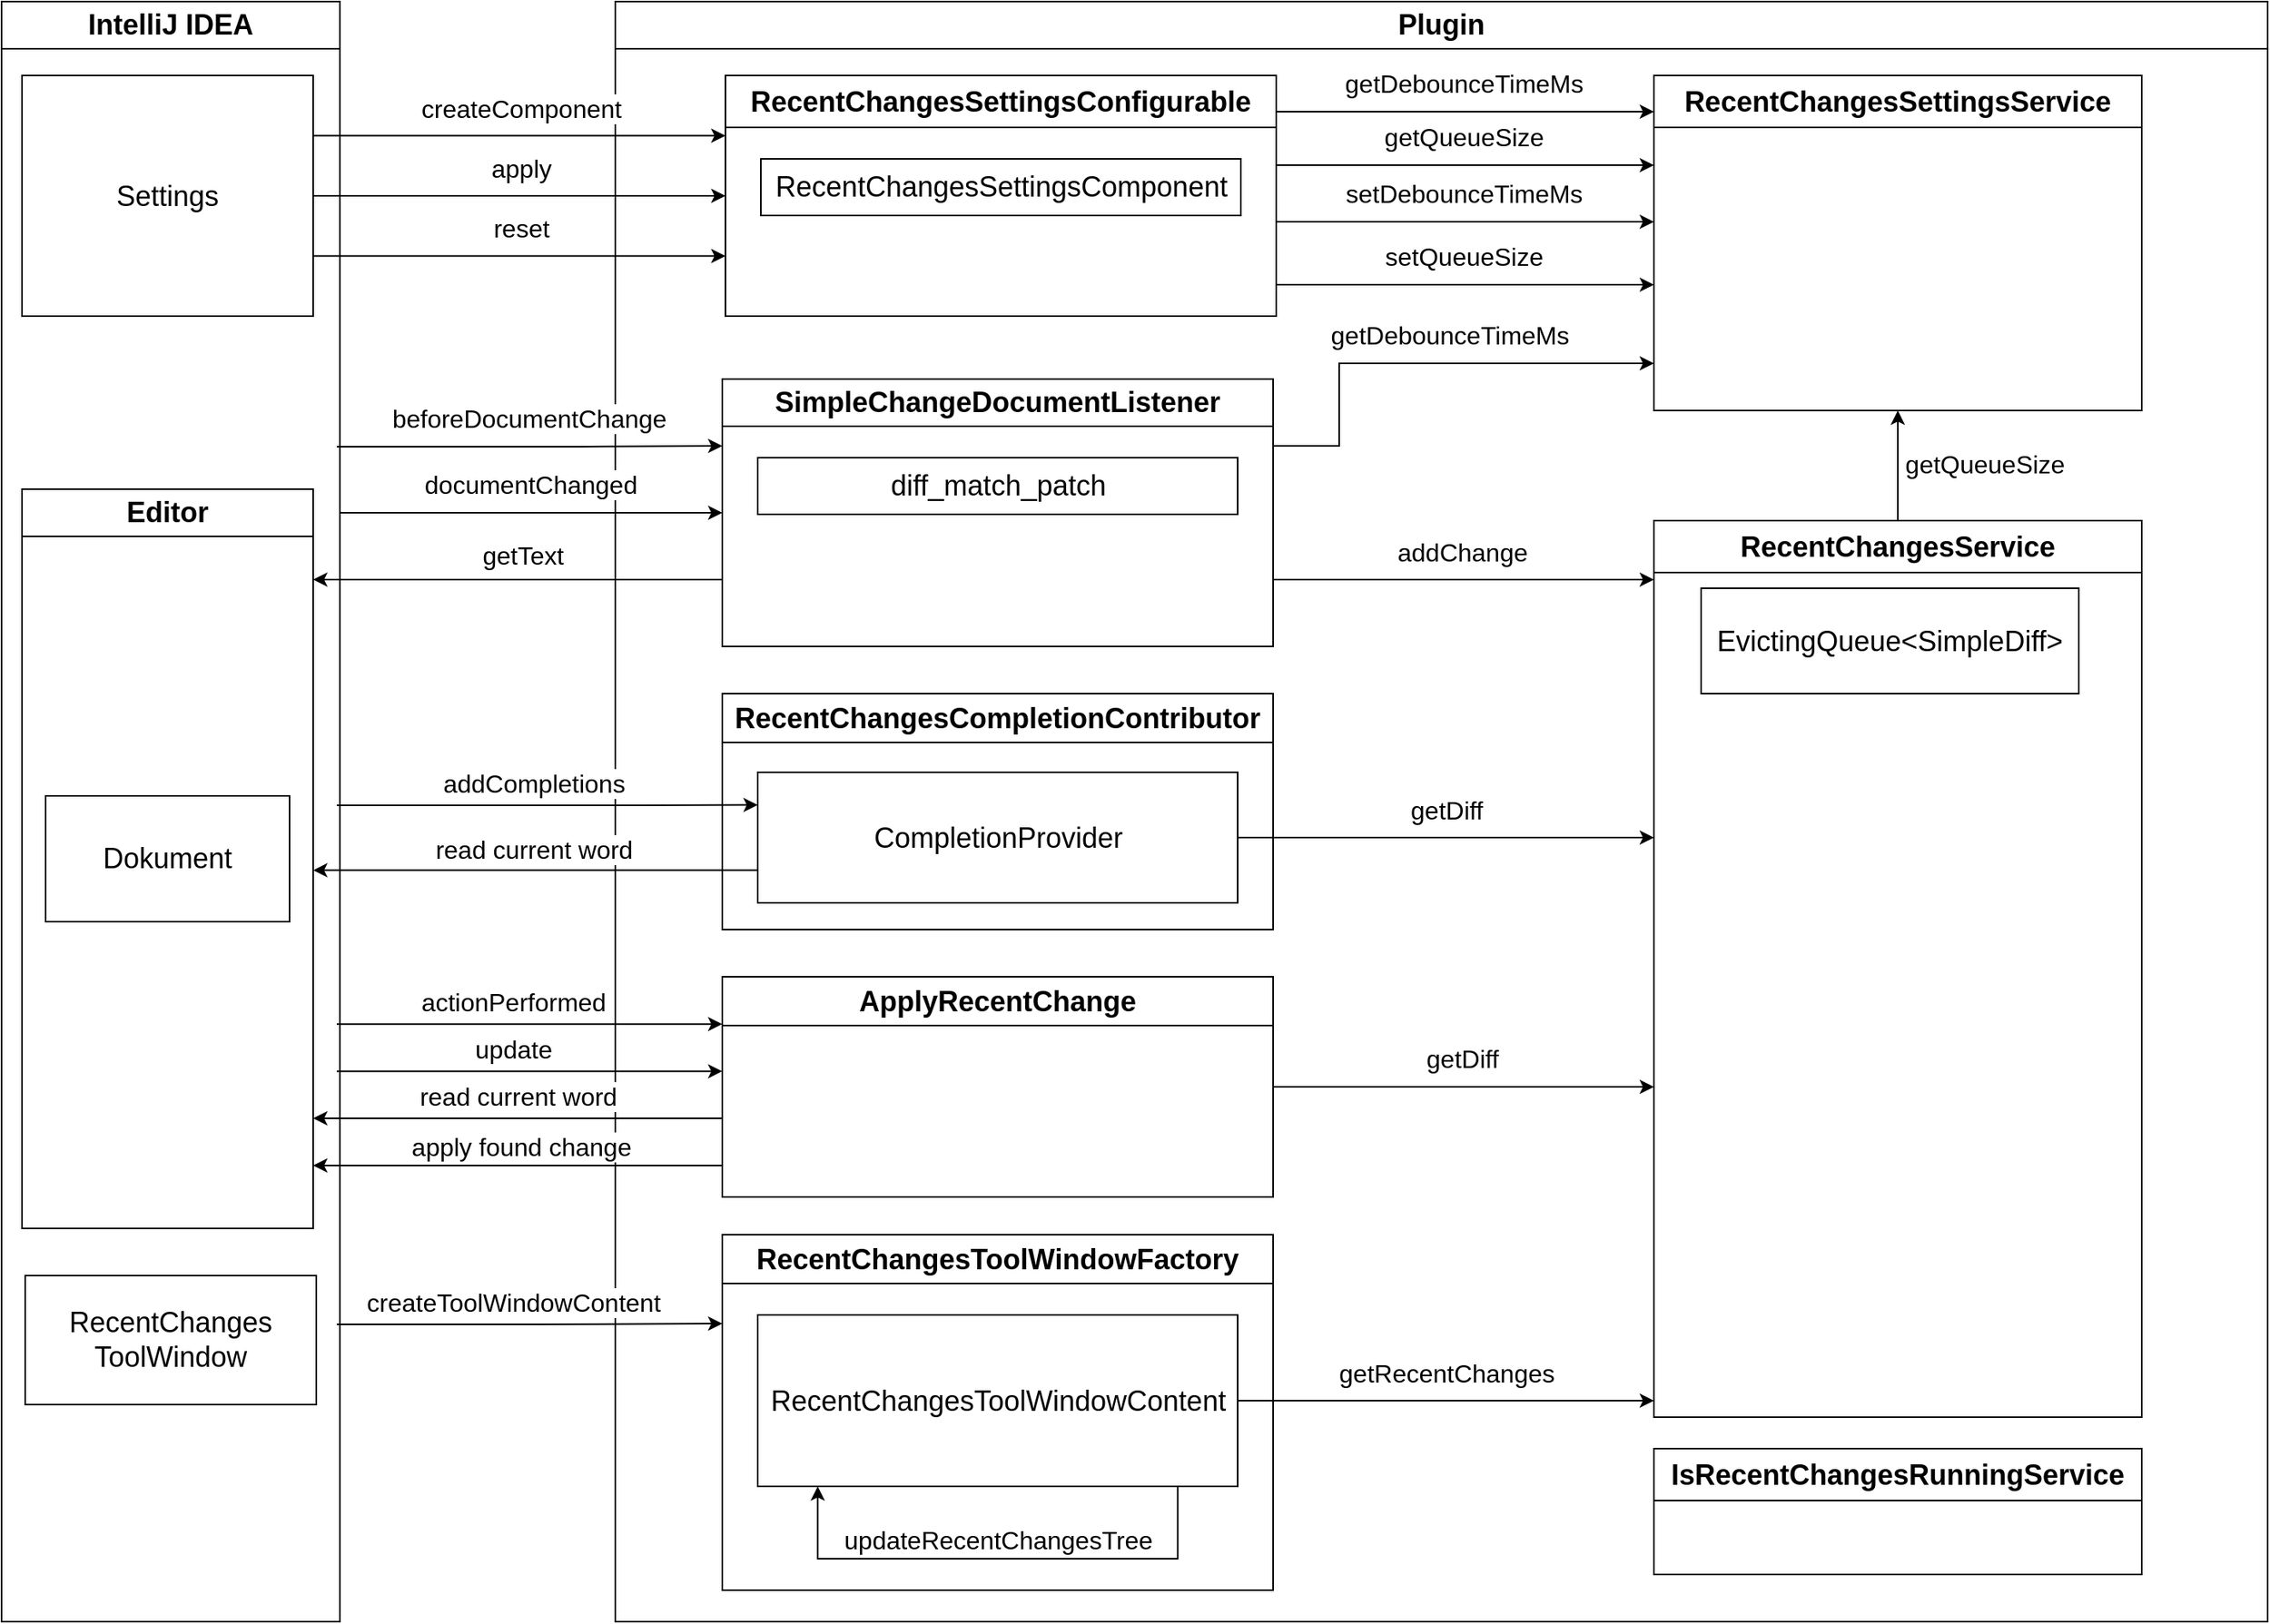 <mxfile version="22.0.2" type="device" pages="8">
  <diagram id="29MLmOtpINaOqMkp_lzx" name="Full">
    <mxGraphModel dx="3956" dy="1347" grid="1" gridSize="10" guides="1" tooltips="1" connect="1" arrows="1" fold="1" page="1" pageScale="1" pageWidth="827" pageHeight="1169" math="0" shadow="0">
      <root>
        <mxCell id="0" />
        <mxCell id="1" parent="0" />
        <mxCell id="6Qyu4yGQofsY75v17SRP-15" value="IntelliJ IDEA" style="swimlane;whiteSpace=wrap;html=1;fontSize=18;startSize=30;" parent="1" vertex="1">
          <mxGeometry x="-840" y="120" width="215" height="1030" as="geometry" />
        </mxCell>
        <mxCell id="6Qyu4yGQofsY75v17SRP-18" value="RecentChanges&lt;br style=&quot;border-color: var(--border-color);&quot;&gt;ToolWindow" style="rounded=0;whiteSpace=wrap;html=1;fontSize=18;" parent="6Qyu4yGQofsY75v17SRP-15" vertex="1">
          <mxGeometry x="15" y="810" width="185" height="82" as="geometry" />
        </mxCell>
        <mxCell id="6Qyu4yGQofsY75v17SRP-92" value="Settings" style="rounded=0;whiteSpace=wrap;html=1;fontSize=18;" parent="6Qyu4yGQofsY75v17SRP-15" vertex="1">
          <mxGeometry x="13" y="47" width="185" height="153" as="geometry" />
        </mxCell>
        <mxCell id="3DS3iGoionpjrkyN6zWb-1" value="Editor" style="swimlane;whiteSpace=wrap;html=1;fontSize=18;startSize=30;" vertex="1" parent="6Qyu4yGQofsY75v17SRP-15">
          <mxGeometry x="13" y="310" width="185" height="470" as="geometry" />
        </mxCell>
        <mxCell id="3DS3iGoionpjrkyN6zWb-2" value="Dokument" style="rounded=0;whiteSpace=wrap;html=1;fontSize=18;" vertex="1" parent="3DS3iGoionpjrkyN6zWb-1">
          <mxGeometry x="15" y="195" width="155" height="80" as="geometry" />
        </mxCell>
        <mxCell id="6Qyu4yGQofsY75v17SRP-19" value="Plugin" style="swimlane;whiteSpace=wrap;html=1;fontSize=18;startSize=30;" parent="1" vertex="1">
          <mxGeometry x="-450" y="120" width="1050" height="1030" as="geometry" />
        </mxCell>
        <mxCell id="6Qyu4yGQofsY75v17SRP-40" value="RecentChangesService" style="swimlane;whiteSpace=wrap;html=1;fontSize=18;startSize=33;" parent="6Qyu4yGQofsY75v17SRP-19" vertex="1">
          <mxGeometry x="660" y="330" width="310" height="570" as="geometry" />
        </mxCell>
        <mxCell id="6Qyu4yGQofsY75v17SRP-41" value="EvictingQueue&amp;lt;SimpleDiff&amp;gt;" style="rounded=0;whiteSpace=wrap;html=1;fontSize=18;" parent="6Qyu4yGQofsY75v17SRP-40" vertex="1">
          <mxGeometry x="30" y="43" width="240" height="67" as="geometry" />
        </mxCell>
        <mxCell id="6Qyu4yGQofsY75v17SRP-42" value="SimpleChangeDocumentListener" style="swimlane;whiteSpace=wrap;html=1;fontSize=18;startSize=30;" parent="6Qyu4yGQofsY75v17SRP-19" vertex="1">
          <mxGeometry x="68" y="240" width="350" height="170" as="geometry" />
        </mxCell>
        <mxCell id="uJvpdqDedN1i3wtnbndv-6" value="diff_match_patch" style="rounded=0;whiteSpace=wrap;html=1;fontSize=18;" parent="6Qyu4yGQofsY75v17SRP-42" vertex="1">
          <mxGeometry x="22.5" y="50" width="305" height="36" as="geometry" />
        </mxCell>
        <mxCell id="6Qyu4yGQofsY75v17SRP-52" value="RecentChangesCompletionContributor" style="swimlane;whiteSpace=wrap;html=1;fontSize=18;startSize=31;" parent="6Qyu4yGQofsY75v17SRP-19" vertex="1">
          <mxGeometry x="68" y="440" width="350" height="150" as="geometry" />
        </mxCell>
        <mxCell id="uJvpdqDedN1i3wtnbndv-11" value="CompletionProvider" style="rounded=0;whiteSpace=wrap;html=1;fontSize=18;" parent="6Qyu4yGQofsY75v17SRP-52" vertex="1">
          <mxGeometry x="22.5" y="50" width="305" height="83" as="geometry" />
        </mxCell>
        <mxCell id="6Qyu4yGQofsY75v17SRP-63" value="ApplyRecentChange" style="swimlane;whiteSpace=wrap;html=1;fontSize=18;startSize=31;" parent="6Qyu4yGQofsY75v17SRP-19" vertex="1">
          <mxGeometry x="68" y="620" width="350" height="140" as="geometry" />
        </mxCell>
        <mxCell id="6Qyu4yGQofsY75v17SRP-74" value="RecentChangesToolWindowFactory" style="swimlane;whiteSpace=wrap;html=1;fontSize=18;startSize=31;" parent="6Qyu4yGQofsY75v17SRP-19" vertex="1">
          <mxGeometry x="68" y="784" width="350" height="226" as="geometry" />
        </mxCell>
        <mxCell id="Qr2fen37gFYahFZStRY6-1" value="RecentChangesToolWindowContent" style="rounded=0;whiteSpace=wrap;html=1;fontSize=18;" parent="6Qyu4yGQofsY75v17SRP-74" vertex="1">
          <mxGeometry x="22.5" y="51" width="305" height="109" as="geometry" />
        </mxCell>
        <mxCell id="9CALRziH0c3ufIcl84KY-16" value="" style="endArrow=classic;html=1;rounded=0;edgeStyle=elbowEdgeStyle;entryX=0.25;entryY=1;entryDx=0;entryDy=0;elbow=vertical;exitX=1;exitY=1;exitDx=0;exitDy=0;" parent="6Qyu4yGQofsY75v17SRP-74" edge="1">
          <mxGeometry width="50" height="50" relative="1" as="geometry">
            <mxPoint x="289.38" y="160" as="sourcePoint" />
            <mxPoint x="60.63" y="160" as="targetPoint" />
            <Array as="points">
              <mxPoint x="123.13" y="206" />
              <mxPoint x="113.13" y="216" />
            </Array>
          </mxGeometry>
        </mxCell>
        <mxCell id="9CALRziH0c3ufIcl84KY-17" value="updateRecentChangesTree" style="edgeLabel;html=1;align=center;verticalAlign=middle;resizable=0;points=[];fontSize=16;" parent="9CALRziH0c3ufIcl84KY-16" vertex="1" connectable="0">
          <mxGeometry x="-0.236" relative="1" as="geometry">
            <mxPoint x="-38" y="-12" as="offset" />
          </mxGeometry>
        </mxCell>
        <mxCell id="6Qyu4yGQofsY75v17SRP-90" value="RecentChangesSettingsConfigurable" style="swimlane;whiteSpace=wrap;html=1;fontSize=18;startSize=33;" parent="6Qyu4yGQofsY75v17SRP-19" vertex="1">
          <mxGeometry x="70" y="47" width="350" height="153" as="geometry" />
        </mxCell>
        <mxCell id="uJvpdqDedN1i3wtnbndv-1" value="RecentChangesSettingsComponent" style="rounded=0;whiteSpace=wrap;html=1;fontSize=18;" parent="6Qyu4yGQofsY75v17SRP-90" vertex="1">
          <mxGeometry x="22.5" y="53" width="305" height="36" as="geometry" />
        </mxCell>
        <mxCell id="uJvpdqDedN1i3wtnbndv-2" value="RecentChangesSettingsService" style="swimlane;whiteSpace=wrap;html=1;fontSize=18;startSize=33;" parent="6Qyu4yGQofsY75v17SRP-19" vertex="1">
          <mxGeometry x="660" y="47" width="310" height="213" as="geometry" />
        </mxCell>
        <mxCell id="uJvpdqDedN1i3wtnbndv-9" value="IsRecentChangesRunningService" style="swimlane;whiteSpace=wrap;html=1;fontSize=18;startSize=33;" parent="6Qyu4yGQofsY75v17SRP-19" vertex="1">
          <mxGeometry x="660" y="920" width="310" height="80" as="geometry" />
        </mxCell>
        <mxCell id="LfCM8MRcvQU8RlOHcPsH-2" style="edgeStyle=orthogonalEdgeStyle;rounded=0;orthogonalLoop=1;jettySize=auto;html=1;exitX=1;exitY=0.25;exitDx=0;exitDy=0;" parent="6Qyu4yGQofsY75v17SRP-19" source="6Qyu4yGQofsY75v17SRP-42" target="uJvpdqDedN1i3wtnbndv-2" edge="1">
          <mxGeometry relative="1" as="geometry">
            <mxPoint x="418" y="210" as="sourcePoint" />
            <mxPoint x="658" y="282.556" as="targetPoint" />
            <Array as="points">
              <mxPoint x="460" y="283" />
              <mxPoint x="460" y="230" />
            </Array>
          </mxGeometry>
        </mxCell>
        <mxCell id="LfCM8MRcvQU8RlOHcPsH-3" value="getDebounceTimeMs" style="edgeLabel;html=1;align=center;verticalAlign=middle;resizable=0;points=[];fontSize=16;" parent="LfCM8MRcvQU8RlOHcPsH-2" vertex="1" connectable="0">
          <mxGeometry x="0.117" y="1" relative="1" as="geometry">
            <mxPoint y="-17" as="offset" />
          </mxGeometry>
        </mxCell>
        <mxCell id="LfCM8MRcvQU8RlOHcPsH-5" style="edgeStyle=orthogonalEdgeStyle;rounded=0;orthogonalLoop=1;jettySize=auto;html=1;exitX=1;exitY=0.75;exitDx=0;exitDy=0;" parent="6Qyu4yGQofsY75v17SRP-19" source="6Qyu4yGQofsY75v17SRP-42" target="6Qyu4yGQofsY75v17SRP-40" edge="1">
          <mxGeometry relative="1" as="geometry">
            <mxPoint x="428" y="293" as="sourcePoint" />
            <mxPoint x="668" y="293" as="targetPoint" />
            <Array as="points">
              <mxPoint x="548" y="367" />
              <mxPoint x="548" y="367" />
            </Array>
          </mxGeometry>
        </mxCell>
        <mxCell id="LfCM8MRcvQU8RlOHcPsH-6" value="addChange" style="edgeLabel;html=1;align=center;verticalAlign=middle;resizable=0;points=[];fontSize=16;" parent="LfCM8MRcvQU8RlOHcPsH-5" vertex="1" connectable="0">
          <mxGeometry x="0.117" y="1" relative="1" as="geometry">
            <mxPoint x="-15" y="-17" as="offset" />
          </mxGeometry>
        </mxCell>
        <mxCell id="9CALRziH0c3ufIcl84KY-2" style="edgeStyle=orthogonalEdgeStyle;rounded=0;orthogonalLoop=1;jettySize=auto;html=1;exitX=1;exitY=0.5;exitDx=0;exitDy=0;" parent="6Qyu4yGQofsY75v17SRP-19" source="uJvpdqDedN1i3wtnbndv-11" target="6Qyu4yGQofsY75v17SRP-40" edge="1">
          <mxGeometry relative="1" as="geometry">
            <mxPoint x="448" y="491" as="sourcePoint" />
            <mxPoint x="688" y="490" as="targetPoint" />
            <Array as="points">
              <mxPoint x="478" y="532" />
              <mxPoint x="478" y="532" />
            </Array>
          </mxGeometry>
        </mxCell>
        <mxCell id="9CALRziH0c3ufIcl84KY-3" value="getDiff" style="edgeLabel;html=1;align=center;verticalAlign=middle;resizable=0;points=[];fontSize=16;" parent="9CALRziH0c3ufIcl84KY-2" vertex="1" connectable="0">
          <mxGeometry x="0.117" y="1" relative="1" as="geometry">
            <mxPoint x="-15" y="-17" as="offset" />
          </mxGeometry>
        </mxCell>
        <mxCell id="9CALRziH0c3ufIcl84KY-12" style="edgeStyle=orthogonalEdgeStyle;rounded=0;orthogonalLoop=1;jettySize=auto;html=1;exitX=1;exitY=0.5;exitDx=0;exitDy=0;" parent="6Qyu4yGQofsY75v17SRP-19" source="6Qyu4yGQofsY75v17SRP-63" target="6Qyu4yGQofsY75v17SRP-40" edge="1">
          <mxGeometry relative="1" as="geometry">
            <mxPoint x="406" y="542" as="sourcePoint" />
            <mxPoint x="668" y="542" as="targetPoint" />
            <Array as="points">
              <mxPoint x="478" y="690" />
              <mxPoint x="478" y="690" />
            </Array>
          </mxGeometry>
        </mxCell>
        <mxCell id="9CALRziH0c3ufIcl84KY-13" value="getDiff" style="edgeLabel;html=1;align=center;verticalAlign=middle;resizable=0;points=[];fontSize=16;" parent="9CALRziH0c3ufIcl84KY-12" vertex="1" connectable="0">
          <mxGeometry x="0.117" y="1" relative="1" as="geometry">
            <mxPoint x="-15" y="-17" as="offset" />
          </mxGeometry>
        </mxCell>
        <mxCell id="9CALRziH0c3ufIcl84KY-31" style="edgeStyle=orthogonalEdgeStyle;rounded=0;orthogonalLoop=1;jettySize=auto;html=1;exitX=1;exitY=0.5;exitDx=0;exitDy=0;" parent="6Qyu4yGQofsY75v17SRP-19" source="Qr2fen37gFYahFZStRY6-1" target="6Qyu4yGQofsY75v17SRP-40" edge="1">
          <mxGeometry relative="1" as="geometry">
            <mxPoint x="428" y="700" as="sourcePoint" />
            <mxPoint x="668" y="700" as="targetPoint" />
            <Array as="points">
              <mxPoint x="518" y="890" />
              <mxPoint x="518" y="890" />
            </Array>
          </mxGeometry>
        </mxCell>
        <mxCell id="9CALRziH0c3ufIcl84KY-32" value="getRecentChanges" style="edgeLabel;html=1;align=center;verticalAlign=middle;resizable=0;points=[];fontSize=16;" parent="9CALRziH0c3ufIcl84KY-31" vertex="1" connectable="0">
          <mxGeometry x="0.117" y="1" relative="1" as="geometry">
            <mxPoint x="-15" y="-17" as="offset" />
          </mxGeometry>
        </mxCell>
        <mxCell id="9CALRziH0c3ufIcl84KY-33" style="edgeStyle=orthogonalEdgeStyle;rounded=0;orthogonalLoop=1;jettySize=auto;html=1;exitX=0.5;exitY=0;exitDx=0;exitDy=0;entryX=0.5;entryY=1;entryDx=0;entryDy=0;" parent="6Qyu4yGQofsY75v17SRP-19" source="6Qyu4yGQofsY75v17SRP-40" target="uJvpdqDedN1i3wtnbndv-2" edge="1">
          <mxGeometry relative="1" as="geometry">
            <mxPoint x="428" y="292" as="sourcePoint" />
            <mxPoint x="813" y="300.0" as="targetPoint" />
            <Array as="points">
              <mxPoint x="815" y="300" />
              <mxPoint x="815" y="300" />
            </Array>
          </mxGeometry>
        </mxCell>
        <mxCell id="9CALRziH0c3ufIcl84KY-34" value="getQueueSize" style="edgeLabel;html=1;align=center;verticalAlign=middle;resizable=0;points=[];fontSize=16;" parent="9CALRziH0c3ufIcl84KY-33" vertex="1" connectable="0">
          <mxGeometry x="0.117" y="1" relative="1" as="geometry">
            <mxPoint x="56" y="3" as="offset" />
          </mxGeometry>
        </mxCell>
        <mxCell id="9CALRziH0c3ufIcl84KY-46" style="edgeStyle=orthogonalEdgeStyle;rounded=0;orthogonalLoop=1;jettySize=auto;html=1;" parent="6Qyu4yGQofsY75v17SRP-19" edge="1">
          <mxGeometry relative="1" as="geometry">
            <mxPoint x="420" y="70.002" as="sourcePoint" />
            <mxPoint x="660" y="70.002" as="targetPoint" />
            <Array as="points">
              <mxPoint x="600" y="70.48" />
              <mxPoint x="600" y="70.48" />
            </Array>
          </mxGeometry>
        </mxCell>
        <mxCell id="9CALRziH0c3ufIcl84KY-47" value="getDebounceTimeMs" style="edgeLabel;html=1;align=center;verticalAlign=middle;resizable=0;points=[];fontSize=16;" parent="9CALRziH0c3ufIcl84KY-46" vertex="1" connectable="0">
          <mxGeometry x="0.117" y="1" relative="1" as="geometry">
            <mxPoint x="-15" y="-17" as="offset" />
          </mxGeometry>
        </mxCell>
        <mxCell id="9CALRziH0c3ufIcl84KY-48" style="edgeStyle=orthogonalEdgeStyle;rounded=0;orthogonalLoop=1;jettySize=auto;html=1;" parent="6Qyu4yGQofsY75v17SRP-19" edge="1">
          <mxGeometry relative="1" as="geometry">
            <mxPoint x="420" y="104.043" as="sourcePoint" />
            <mxPoint x="660" y="104.043" as="targetPoint" />
            <Array as="points">
              <mxPoint x="630" y="104" />
              <mxPoint x="630" y="104" />
            </Array>
          </mxGeometry>
        </mxCell>
        <mxCell id="9CALRziH0c3ufIcl84KY-49" value="getQueueSize" style="edgeLabel;html=1;align=center;verticalAlign=middle;resizable=0;points=[];fontSize=16;" parent="9CALRziH0c3ufIcl84KY-48" vertex="1" connectable="0">
          <mxGeometry x="0.117" y="1" relative="1" as="geometry">
            <mxPoint x="-15" y="-17" as="offset" />
          </mxGeometry>
        </mxCell>
        <mxCell id="9CALRziH0c3ufIcl84KY-50" style="edgeStyle=orthogonalEdgeStyle;rounded=0;orthogonalLoop=1;jettySize=auto;html=1;" parent="6Qyu4yGQofsY75v17SRP-19" edge="1">
          <mxGeometry relative="1" as="geometry">
            <mxPoint x="420" y="140.043" as="sourcePoint" />
            <mxPoint x="660" y="140.043" as="targetPoint" />
            <Array as="points">
              <mxPoint x="630" y="140" />
              <mxPoint x="630" y="140" />
            </Array>
          </mxGeometry>
        </mxCell>
        <mxCell id="9CALRziH0c3ufIcl84KY-51" value="setDebounceTimeMs" style="edgeLabel;html=1;align=center;verticalAlign=middle;resizable=0;points=[];fontSize=16;" parent="9CALRziH0c3ufIcl84KY-50" vertex="1" connectable="0">
          <mxGeometry x="0.117" y="1" relative="1" as="geometry">
            <mxPoint x="-15" y="-17" as="offset" />
          </mxGeometry>
        </mxCell>
        <mxCell id="9CALRziH0c3ufIcl84KY-52" style="edgeStyle=orthogonalEdgeStyle;rounded=0;orthogonalLoop=1;jettySize=auto;html=1;" parent="6Qyu4yGQofsY75v17SRP-19" edge="1">
          <mxGeometry relative="1" as="geometry">
            <mxPoint x="420" y="180.043" as="sourcePoint" />
            <mxPoint x="660" y="180.043" as="targetPoint" />
            <Array as="points">
              <mxPoint x="600" y="180" />
              <mxPoint x="600" y="180" />
            </Array>
          </mxGeometry>
        </mxCell>
        <mxCell id="9CALRziH0c3ufIcl84KY-53" value="setQueueSize" style="edgeLabel;html=1;align=center;verticalAlign=middle;resizable=0;points=[];fontSize=16;" parent="9CALRziH0c3ufIcl84KY-52" vertex="1" connectable="0">
          <mxGeometry x="0.117" y="1" relative="1" as="geometry">
            <mxPoint x="-15" y="-17" as="offset" />
          </mxGeometry>
        </mxCell>
        <mxCell id="wHmims15Z0ekSK7E8v1j-1" style="edgeStyle=orthogonalEdgeStyle;rounded=0;orthogonalLoop=1;jettySize=auto;html=1;entryX=0;entryY=0.25;entryDx=0;entryDy=0;" parent="1" target="uJvpdqDedN1i3wtnbndv-11" edge="1">
          <mxGeometry relative="1" as="geometry">
            <mxPoint x="-627" y="631" as="sourcePoint" />
            <mxPoint x="-2249" y="175" as="targetPoint" />
            <Array as="points">
              <mxPoint x="-432" y="631" />
              <mxPoint x="-432" y="631" />
            </Array>
          </mxGeometry>
        </mxCell>
        <mxCell id="wHmims15Z0ekSK7E8v1j-2" value="addCompletions" style="edgeLabel;html=1;align=center;verticalAlign=middle;resizable=0;points=[];fontSize=16;" parent="wHmims15Z0ekSK7E8v1j-1" vertex="1" connectable="0">
          <mxGeometry x="0.117" y="1" relative="1" as="geometry">
            <mxPoint x="-25" y="-13" as="offset" />
          </mxGeometry>
        </mxCell>
        <mxCell id="Zl0outdU1hV7CpcfT8tC-4" style="edgeStyle=orthogonalEdgeStyle;rounded=0;orthogonalLoop=1;jettySize=auto;html=1;entryX=0;entryY=0.25;entryDx=0;entryDy=0;" parent="1" target="6Qyu4yGQofsY75v17SRP-42" edge="1">
          <mxGeometry relative="1" as="geometry">
            <mxPoint x="-627" y="403" as="sourcePoint" />
            <mxPoint x="-349" y="635" as="targetPoint" />
            <Array as="points">
              <mxPoint x="-472" y="403" />
              <mxPoint x="-472" y="403" />
            </Array>
          </mxGeometry>
        </mxCell>
        <mxCell id="Zl0outdU1hV7CpcfT8tC-5" value="beforeDocumentChange" style="edgeLabel;html=1;align=center;verticalAlign=middle;resizable=0;points=[];fontSize=16;" parent="Zl0outdU1hV7CpcfT8tC-4" vertex="1" connectable="0">
          <mxGeometry x="0.117" y="1" relative="1" as="geometry">
            <mxPoint x="-15" y="-17" as="offset" />
          </mxGeometry>
        </mxCell>
        <mxCell id="Zl0outdU1hV7CpcfT8tC-6" style="edgeStyle=orthogonalEdgeStyle;rounded=0;orthogonalLoop=1;jettySize=auto;html=1;entryX=0;entryY=0.5;entryDx=0;entryDy=0;" parent="1" source="6Qyu4yGQofsY75v17SRP-15" target="6Qyu4yGQofsY75v17SRP-42" edge="1">
          <mxGeometry relative="1" as="geometry">
            <mxPoint x="-627" y="487.444" as="sourcePoint" />
            <mxPoint x="-372" y="413" as="targetPoint" />
            <Array as="points">
              <mxPoint x="-560" y="445" />
              <mxPoint x="-560" y="445" />
            </Array>
          </mxGeometry>
        </mxCell>
        <mxCell id="Zl0outdU1hV7CpcfT8tC-7" value="documentChanged" style="edgeLabel;html=1;align=center;verticalAlign=middle;resizable=0;points=[];fontSize=16;" parent="Zl0outdU1hV7CpcfT8tC-6" vertex="1" connectable="0">
          <mxGeometry x="0.117" y="1" relative="1" as="geometry">
            <mxPoint x="-15" y="-17" as="offset" />
          </mxGeometry>
        </mxCell>
        <mxCell id="clHIOv1ygVixLCMCQnpb-2" style="edgeStyle=orthogonalEdgeStyle;rounded=0;orthogonalLoop=1;jettySize=auto;html=1;exitX=0;exitY=0.75;exitDx=0;exitDy=0;" parent="1" source="uJvpdqDedN1i3wtnbndv-11" target="3DS3iGoionpjrkyN6zWb-1" edge="1">
          <mxGeometry relative="1" as="geometry">
            <mxPoint x="-617" y="635" as="sourcePoint" />
            <mxPoint x="-642" y="672.316" as="targetPoint" />
            <Array as="points">
              <mxPoint x="-570" y="672" />
              <mxPoint x="-570" y="672" />
            </Array>
          </mxGeometry>
        </mxCell>
        <mxCell id="clHIOv1ygVixLCMCQnpb-3" value="read current word" style="edgeLabel;html=1;align=center;verticalAlign=middle;resizable=0;points=[];fontSize=16;" parent="clHIOv1ygVixLCMCQnpb-2" vertex="1" connectable="0">
          <mxGeometry x="0.117" y="1" relative="1" as="geometry">
            <mxPoint x="15" y="-15" as="offset" />
          </mxGeometry>
        </mxCell>
        <mxCell id="9CALRziH0c3ufIcl84KY-6" style="edgeStyle=orthogonalEdgeStyle;rounded=0;orthogonalLoop=1;jettySize=auto;html=1;" parent="1" target="6Qyu4yGQofsY75v17SRP-63" edge="1">
          <mxGeometry relative="1" as="geometry">
            <mxPoint x="-627" y="770.111" as="sourcePoint" />
            <mxPoint x="-350" y="641" as="targetPoint" />
            <Array as="points">
              <mxPoint x="-572" y="770" />
              <mxPoint x="-572" y="770" />
            </Array>
          </mxGeometry>
        </mxCell>
        <mxCell id="9CALRziH0c3ufIcl84KY-7" value="actionPerformed" style="edgeLabel;html=1;align=center;verticalAlign=middle;resizable=0;points=[];fontSize=16;" parent="9CALRziH0c3ufIcl84KY-6" vertex="1" connectable="0">
          <mxGeometry x="0.117" y="1" relative="1" as="geometry">
            <mxPoint x="-25" y="-13" as="offset" />
          </mxGeometry>
        </mxCell>
        <mxCell id="9CALRziH0c3ufIcl84KY-8" style="edgeStyle=orthogonalEdgeStyle;rounded=0;orthogonalLoop=1;jettySize=auto;html=1;" parent="1" target="6Qyu4yGQofsY75v17SRP-63" edge="1">
          <mxGeometry relative="1" as="geometry">
            <mxPoint x="-627" y="800.111" as="sourcePoint" />
            <mxPoint x="-372" y="770" as="targetPoint" />
            <Array as="points">
              <mxPoint x="-562" y="800" />
              <mxPoint x="-562" y="800" />
            </Array>
          </mxGeometry>
        </mxCell>
        <mxCell id="9CALRziH0c3ufIcl84KY-9" value="update" style="edgeLabel;html=1;align=center;verticalAlign=middle;resizable=0;points=[];fontSize=16;" parent="9CALRziH0c3ufIcl84KY-8" vertex="1" connectable="0">
          <mxGeometry x="0.117" y="1" relative="1" as="geometry">
            <mxPoint x="-25" y="-13" as="offset" />
          </mxGeometry>
        </mxCell>
        <mxCell id="9CALRziH0c3ufIcl84KY-10" style="edgeStyle=orthogonalEdgeStyle;rounded=0;orthogonalLoop=1;jettySize=auto;html=1;" parent="1" source="6Qyu4yGQofsY75v17SRP-63" target="3DS3iGoionpjrkyN6zWb-1" edge="1">
          <mxGeometry relative="1" as="geometry">
            <mxPoint x="-349" y="682" as="sourcePoint" />
            <mxPoint x="-642" y="830" as="targetPoint" />
            <Array as="points">
              <mxPoint x="-560" y="830" />
              <mxPoint x="-560" y="830" />
            </Array>
          </mxGeometry>
        </mxCell>
        <mxCell id="9CALRziH0c3ufIcl84KY-11" value="read current word" style="edgeLabel;html=1;align=center;verticalAlign=middle;resizable=0;points=[];fontSize=16;" parent="9CALRziH0c3ufIcl84KY-10" vertex="1" connectable="0">
          <mxGeometry x="0.117" y="1" relative="1" as="geometry">
            <mxPoint x="15" y="-15" as="offset" />
          </mxGeometry>
        </mxCell>
        <mxCell id="9CALRziH0c3ufIcl84KY-14" value="" style="endArrow=classic;html=1;rounded=0;edgeStyle=orthogonalEdgeStyle;" parent="1" source="6Qyu4yGQofsY75v17SRP-63" target="3DS3iGoionpjrkyN6zWb-1" edge="1">
          <mxGeometry width="50" height="50" relative="1" as="geometry">
            <mxPoint x="-382" y="850" as="sourcePoint" />
            <mxPoint x="-642" y="860" as="targetPoint" />
            <Array as="points">
              <mxPoint x="-560" y="860" />
              <mxPoint x="-560" y="860" />
            </Array>
          </mxGeometry>
        </mxCell>
        <mxCell id="9CALRziH0c3ufIcl84KY-15" value="apply found change" style="edgeLabel;html=1;align=center;verticalAlign=middle;resizable=0;points=[];fontSize=16;" parent="9CALRziH0c3ufIcl84KY-14" vertex="1" connectable="0">
          <mxGeometry x="-0.236" relative="1" as="geometry">
            <mxPoint x="-29" y="-12" as="offset" />
          </mxGeometry>
        </mxCell>
        <mxCell id="9CALRziH0c3ufIcl84KY-25" style="edgeStyle=orthogonalEdgeStyle;rounded=0;orthogonalLoop=1;jettySize=auto;html=1;entryX=0;entryY=0.25;entryDx=0;entryDy=0;" parent="1" target="6Qyu4yGQofsY75v17SRP-74" edge="1">
          <mxGeometry relative="1" as="geometry">
            <mxPoint x="-627" y="961" as="sourcePoint" />
            <mxPoint x="-397" y="990" as="targetPoint" />
            <Array as="points">
              <mxPoint x="-502" y="961" />
              <mxPoint x="-502" y="961" />
            </Array>
          </mxGeometry>
        </mxCell>
        <mxCell id="9CALRziH0c3ufIcl84KY-26" value="createToolWindowContent" style="edgeLabel;html=1;align=center;verticalAlign=middle;resizable=0;points=[];fontSize=16;" parent="9CALRziH0c3ufIcl84KY-25" vertex="1" connectable="0">
          <mxGeometry x="0.117" y="1" relative="1" as="geometry">
            <mxPoint x="-25" y="-13" as="offset" />
          </mxGeometry>
        </mxCell>
        <mxCell id="9CALRziH0c3ufIcl84KY-38" style="edgeStyle=orthogonalEdgeStyle;rounded=0;orthogonalLoop=1;jettySize=auto;html=1;entryX=0;entryY=0.75;entryDx=0;entryDy=0;exitX=1;exitY=0.75;exitDx=0;exitDy=0;" parent="1" source="6Qyu4yGQofsY75v17SRP-92" target="6Qyu4yGQofsY75v17SRP-90" edge="1">
          <mxGeometry relative="1" as="geometry">
            <mxPoint x="-450" y="90" as="sourcePoint" />
            <mxPoint x="-205" y="90" as="targetPoint" />
            <Array as="points">
              <mxPoint x="-570" y="282" />
              <mxPoint x="-570" y="282" />
            </Array>
          </mxGeometry>
        </mxCell>
        <mxCell id="9CALRziH0c3ufIcl84KY-39" value="reset" style="edgeLabel;html=1;align=center;verticalAlign=middle;resizable=0;points=[];fontSize=16;" parent="9CALRziH0c3ufIcl84KY-38" vertex="1" connectable="0">
          <mxGeometry x="0.117" y="1" relative="1" as="geometry">
            <mxPoint x="-15" y="-17" as="offset" />
          </mxGeometry>
        </mxCell>
        <mxCell id="9CALRziH0c3ufIcl84KY-40" style="edgeStyle=orthogonalEdgeStyle;rounded=0;orthogonalLoop=1;jettySize=auto;html=1;entryX=0;entryY=0.25;entryDx=0;entryDy=0;exitX=1;exitY=0.25;exitDx=0;exitDy=0;" parent="1" source="6Qyu4yGQofsY75v17SRP-92" target="6Qyu4yGQofsY75v17SRP-90" edge="1">
          <mxGeometry relative="1" as="geometry">
            <mxPoint x="-440" y="100" as="sourcePoint" />
            <mxPoint x="-195" y="100" as="targetPoint" />
            <Array as="points">
              <mxPoint x="-600" y="205" />
              <mxPoint x="-600" y="205" />
            </Array>
          </mxGeometry>
        </mxCell>
        <mxCell id="9CALRziH0c3ufIcl84KY-41" value="createComponent" style="edgeLabel;html=1;align=center;verticalAlign=middle;resizable=0;points=[];fontSize=16;" parent="9CALRziH0c3ufIcl84KY-40" vertex="1" connectable="0">
          <mxGeometry x="0.117" y="1" relative="1" as="geometry">
            <mxPoint x="-15" y="-17" as="offset" />
          </mxGeometry>
        </mxCell>
        <mxCell id="9CALRziH0c3ufIcl84KY-42" style="edgeStyle=orthogonalEdgeStyle;rounded=0;orthogonalLoop=1;jettySize=auto;html=1;entryX=0;entryY=0.5;entryDx=0;entryDy=0;exitX=1;exitY=0.5;exitDx=0;exitDy=0;" parent="1" source="6Qyu4yGQofsY75v17SRP-92" target="6Qyu4yGQofsY75v17SRP-90" edge="1">
          <mxGeometry relative="1" as="geometry">
            <mxPoint x="-632" y="205" as="sourcePoint" />
            <mxPoint x="-370" y="205" as="targetPoint" />
            <Array as="points">
              <mxPoint x="-510" y="244" />
              <mxPoint x="-510" y="244" />
            </Array>
          </mxGeometry>
        </mxCell>
        <mxCell id="9CALRziH0c3ufIcl84KY-43" value="apply" style="edgeLabel;html=1;align=center;verticalAlign=middle;resizable=0;points=[];fontSize=16;" parent="9CALRziH0c3ufIcl84KY-42" vertex="1" connectable="0">
          <mxGeometry x="0.117" y="1" relative="1" as="geometry">
            <mxPoint x="-15" y="-17" as="offset" />
          </mxGeometry>
        </mxCell>
        <mxCell id="OXLylI2fNTZU_IoZ84jT-1" style="edgeStyle=orthogonalEdgeStyle;rounded=0;orthogonalLoop=1;jettySize=auto;html=1;exitX=0;exitY=0.75;exitDx=0;exitDy=0;" parent="1" source="6Qyu4yGQofsY75v17SRP-42" target="3DS3iGoionpjrkyN6zWb-1" edge="1">
          <mxGeometry relative="1" as="geometry">
            <mxPoint x="-615" y="455" as="sourcePoint" />
            <mxPoint x="-642" y="487.474" as="targetPoint" />
            <Array as="points">
              <mxPoint x="-590" y="487" />
              <mxPoint x="-590" y="487" />
            </Array>
          </mxGeometry>
        </mxCell>
        <mxCell id="OXLylI2fNTZU_IoZ84jT-2" value="getText" style="edgeLabel;html=1;align=center;verticalAlign=middle;resizable=0;points=[];fontSize=16;" parent="OXLylI2fNTZU_IoZ84jT-1" vertex="1" connectable="0">
          <mxGeometry x="0.117" y="1" relative="1" as="geometry">
            <mxPoint x="18" y="-17" as="offset" />
          </mxGeometry>
        </mxCell>
      </root>
    </mxGraphModel>
  </diagram>
  <diagram id="wo2DxA_qhZ30t16A2GOr" name="Simplified">
    <mxGraphModel dx="3134" dy="866" grid="1" gridSize="10" guides="1" tooltips="1" connect="1" arrows="1" fold="1" page="1" pageScale="1" pageWidth="827" pageHeight="1169" math="0" shadow="0">
      <root>
        <mxCell id="0" />
        <mxCell id="1" parent="0" />
        <mxCell id="ip6RJv2ppf_HHvnKyRcj-54" value="IntelliJ IDEA" style="swimlane;whiteSpace=wrap;html=1;fontSize=18;startSize=30;" parent="1" vertex="1">
          <mxGeometry x="-1650" y="40" width="220" height="680" as="geometry" />
        </mxCell>
        <mxCell id="ip6RJv2ppf_HHvnKyRcj-56" value="RecentChanges&lt;br&gt;ToolWindow" style="rounded=0;whiteSpace=wrap;html=1;fontSize=18;" parent="ip6RJv2ppf_HHvnKyRcj-54" vertex="1">
          <mxGeometry x="25" y="552" width="175" height="90" as="geometry" />
        </mxCell>
        <mxCell id="ip6RJv2ppf_HHvnKyRcj-57" value="Settings" style="rounded=0;whiteSpace=wrap;html=1;fontSize=18;" parent="ip6RJv2ppf_HHvnKyRcj-54" vertex="1">
          <mxGeometry x="25" y="50" width="175" height="90" as="geometry" />
        </mxCell>
        <mxCell id="sXwG27eFaLDvFdZoduHo-1" value="Editor" style="swimlane;whiteSpace=wrap;html=1;fontSize=18;startSize=30;" vertex="1" parent="ip6RJv2ppf_HHvnKyRcj-54">
          <mxGeometry x="15" y="180" width="185" height="340" as="geometry" />
        </mxCell>
        <mxCell id="sXwG27eFaLDvFdZoduHo-2" value="Dokument" style="rounded=0;whiteSpace=wrap;html=1;fontSize=18;" vertex="1" parent="sXwG27eFaLDvFdZoduHo-1">
          <mxGeometry x="15" y="130" width="155" height="80" as="geometry" />
        </mxCell>
        <mxCell id="ip6RJv2ppf_HHvnKyRcj-58" value="Plugin" style="swimlane;whiteSpace=wrap;html=1;fontSize=18;startSize=30;" parent="1" vertex="1">
          <mxGeometry x="-1357" y="40" width="530" height="680" as="geometry" />
        </mxCell>
        <mxCell id="slZqFtqhWqUKlmzI21Fg-9" style="edgeStyle=orthogonalEdgeStyle;rounded=0;orthogonalLoop=1;jettySize=auto;html=1;exitX=1;exitY=0.5;exitDx=0;exitDy=0;" parent="ip6RJv2ppf_HHvnKyRcj-58" source="ip6RJv2ppf_HHvnKyRcj-82" target="slZqFtqhWqUKlmzI21Fg-1" edge="1">
          <mxGeometry relative="1" as="geometry">
            <Array as="points">
              <mxPoint x="290" y="95" />
              <mxPoint x="290" y="95" />
            </Array>
          </mxGeometry>
        </mxCell>
        <mxCell id="ip6RJv2ppf_HHvnKyRcj-82" value="RecentChanges&lt;br&gt;SettingsConfigurable" style="rounded=0;whiteSpace=wrap;html=1;fontSize=18;" parent="ip6RJv2ppf_HHvnKyRcj-58" vertex="1">
          <mxGeometry x="26" y="50" width="204" height="90" as="geometry" />
        </mxCell>
        <mxCell id="slZqFtqhWqUKlmzI21Fg-12" style="edgeStyle=orthogonalEdgeStyle;rounded=0;orthogonalLoop=1;jettySize=auto;html=1;exitX=1;exitY=0.25;exitDx=0;exitDy=0;entryX=0;entryY=0.75;entryDx=0;entryDy=0;" parent="ip6RJv2ppf_HHvnKyRcj-58" source="ip6RJv2ppf_HHvnKyRcj-83" target="slZqFtqhWqUKlmzI21Fg-1" edge="1">
          <mxGeometry relative="1" as="geometry" />
        </mxCell>
        <mxCell id="slZqFtqhWqUKlmzI21Fg-13" style="edgeStyle=orthogonalEdgeStyle;rounded=0;orthogonalLoop=1;jettySize=auto;html=1;exitX=1;exitY=0.75;exitDx=0;exitDy=0;" parent="ip6RJv2ppf_HHvnKyRcj-58" source="ip6RJv2ppf_HHvnKyRcj-83" target="slZqFtqhWqUKlmzI21Fg-6" edge="1">
          <mxGeometry relative="1" as="geometry">
            <Array as="points">
              <mxPoint x="260" y="238" />
              <mxPoint x="260" y="270" />
            </Array>
          </mxGeometry>
        </mxCell>
        <mxCell id="ip6RJv2ppf_HHvnKyRcj-83" value="SimpleChange&lt;br&gt;DocumentListener" style="rounded=0;whiteSpace=wrap;html=1;fontSize=18;" parent="ip6RJv2ppf_HHvnKyRcj-58" vertex="1">
          <mxGeometry x="26" y="170" width="204" height="90" as="geometry" />
        </mxCell>
        <mxCell id="slZqFtqhWqUKlmzI21Fg-16" style="edgeStyle=orthogonalEdgeStyle;rounded=0;orthogonalLoop=1;jettySize=auto;html=1;exitX=1;exitY=0.5;exitDx=0;exitDy=0;" parent="ip6RJv2ppf_HHvnKyRcj-58" source="slZqFtqhWqUKlmzI21Fg-2" target="slZqFtqhWqUKlmzI21Fg-6" edge="1">
          <mxGeometry relative="1" as="geometry">
            <Array as="points">
              <mxPoint x="280" y="335" />
              <mxPoint x="280" y="335" />
            </Array>
          </mxGeometry>
        </mxCell>
        <mxCell id="slZqFtqhWqUKlmzI21Fg-2" value="RecentChanges&lt;br&gt;CompletionContributor" style="rounded=0;whiteSpace=wrap;html=1;fontSize=18;" parent="ip6RJv2ppf_HHvnKyRcj-58" vertex="1">
          <mxGeometry x="26" y="290" width="204" height="90" as="geometry" />
        </mxCell>
        <mxCell id="slZqFtqhWqUKlmzI21Fg-1" value="RecentChanges&lt;br&gt;SettingsService" style="rounded=0;whiteSpace=wrap;html=1;fontSize=18;" parent="ip6RJv2ppf_HHvnKyRcj-58" vertex="1">
          <mxGeometry x="290" y="50" width="204" height="140" as="geometry" />
        </mxCell>
        <mxCell id="slZqFtqhWqUKlmzI21Fg-10" style="edgeStyle=orthogonalEdgeStyle;rounded=0;orthogonalLoop=1;jettySize=auto;html=1;exitX=0.5;exitY=0;exitDx=0;exitDy=0;entryX=0.5;entryY=1;entryDx=0;entryDy=0;" parent="ip6RJv2ppf_HHvnKyRcj-58" source="slZqFtqhWqUKlmzI21Fg-6" target="slZqFtqhWqUKlmzI21Fg-1" edge="1">
          <mxGeometry relative="1" as="geometry" />
        </mxCell>
        <mxCell id="slZqFtqhWqUKlmzI21Fg-6" value="RecentChangesService" style="rounded=0;whiteSpace=wrap;html=1;fontSize=18;" parent="ip6RJv2ppf_HHvnKyRcj-58" vertex="1">
          <mxGeometry x="290" y="230" width="204" height="340" as="geometry" />
        </mxCell>
        <mxCell id="slZqFtqhWqUKlmzI21Fg-19" style="edgeStyle=orthogonalEdgeStyle;rounded=0;orthogonalLoop=1;jettySize=auto;html=1;exitX=1;exitY=0.5;exitDx=0;exitDy=0;" parent="ip6RJv2ppf_HHvnKyRcj-58" source="slZqFtqhWqUKlmzI21Fg-3" target="slZqFtqhWqUKlmzI21Fg-6" edge="1">
          <mxGeometry relative="1" as="geometry">
            <Array as="points">
              <mxPoint x="280" y="455" />
              <mxPoint x="280" y="455" />
            </Array>
          </mxGeometry>
        </mxCell>
        <mxCell id="slZqFtqhWqUKlmzI21Fg-3" value="ApplyRecentChange" style="rounded=0;whiteSpace=wrap;html=1;fontSize=18;" parent="ip6RJv2ppf_HHvnKyRcj-58" vertex="1">
          <mxGeometry x="26" y="410" width="204" height="90" as="geometry" />
        </mxCell>
        <mxCell id="slZqFtqhWqUKlmzI21Fg-23" style="edgeStyle=orthogonalEdgeStyle;rounded=0;orthogonalLoop=1;jettySize=auto;html=1;exitX=1;exitY=0.5;exitDx=0;exitDy=0;" parent="ip6RJv2ppf_HHvnKyRcj-58" source="slZqFtqhWqUKlmzI21Fg-5" target="slZqFtqhWqUKlmzI21Fg-6" edge="1">
          <mxGeometry relative="1" as="geometry">
            <Array as="points">
              <mxPoint x="260" y="580" />
              <mxPoint x="260" y="540" />
            </Array>
          </mxGeometry>
        </mxCell>
        <mxCell id="slZqFtqhWqUKlmzI21Fg-5" value="RecentChanges&lt;br&gt;ToolWindowFactory" style="rounded=0;whiteSpace=wrap;html=1;fontSize=18;" parent="ip6RJv2ppf_HHvnKyRcj-58" vertex="1">
          <mxGeometry x="26" y="534.5" width="204" height="90" as="geometry" />
        </mxCell>
        <mxCell id="slZqFtqhWqUKlmzI21Fg-7" value="IsRecentChanges&lt;br&gt;RunningService" style="rounded=0;whiteSpace=wrap;html=1;fontSize=18;" parent="ip6RJv2ppf_HHvnKyRcj-58" vertex="1">
          <mxGeometry x="290" y="600" width="204" height="50" as="geometry" />
        </mxCell>
        <mxCell id="slZqFtqhWqUKlmzI21Fg-22" style="edgeStyle=orthogonalEdgeStyle;rounded=0;orthogonalLoop=1;jettySize=auto;html=1;exitX=0.75;exitY=1;exitDx=0;exitDy=0;entryX=0.25;entryY=1;entryDx=0;entryDy=0;" parent="ip6RJv2ppf_HHvnKyRcj-58" source="slZqFtqhWqUKlmzI21Fg-5" target="slZqFtqhWqUKlmzI21Fg-5" edge="1">
          <mxGeometry relative="1" as="geometry" />
        </mxCell>
        <mxCell id="slZqFtqhWqUKlmzI21Fg-8" style="edgeStyle=orthogonalEdgeStyle;rounded=0;orthogonalLoop=1;jettySize=auto;html=1;exitX=1;exitY=0.5;exitDx=0;exitDy=0;entryX=0;entryY=0.5;entryDx=0;entryDy=0;" parent="1" source="ip6RJv2ppf_HHvnKyRcj-57" target="ip6RJv2ppf_HHvnKyRcj-82" edge="1">
          <mxGeometry relative="1" as="geometry" />
        </mxCell>
        <mxCell id="slZqFtqhWqUKlmzI21Fg-11" style="edgeStyle=orthogonalEdgeStyle;rounded=0;orthogonalLoop=1;jettySize=auto;html=1;exitX=0;exitY=0.25;exitDx=0;exitDy=0;startArrow=classic;startFill=1;endArrow=none;endFill=0;" parent="1" source="ip6RJv2ppf_HHvnKyRcj-83" target="ip6RJv2ppf_HHvnKyRcj-54" edge="1">
          <mxGeometry relative="1" as="geometry">
            <Array as="points">
              <mxPoint x="-1380" y="233" />
              <mxPoint x="-1380" y="233" />
            </Array>
          </mxGeometry>
        </mxCell>
        <mxCell id="slZqFtqhWqUKlmzI21Fg-14" style="edgeStyle=orthogonalEdgeStyle;rounded=0;orthogonalLoop=1;jettySize=auto;html=1;exitX=0;exitY=0.25;exitDx=0;exitDy=0;startArrow=classic;startFill=1;endArrow=none;endFill=0;" parent="1" source="slZqFtqhWqUKlmzI21Fg-2" target="ip6RJv2ppf_HHvnKyRcj-54" edge="1">
          <mxGeometry relative="1" as="geometry">
            <mxPoint x="-1314" y="265" as="sourcePoint" />
            <mxPoint x="-1405" y="265" as="targetPoint" />
            <Array as="points">
              <mxPoint x="-1390" y="353" />
              <mxPoint x="-1390" y="353" />
            </Array>
          </mxGeometry>
        </mxCell>
        <mxCell id="slZqFtqhWqUKlmzI21Fg-15" style="edgeStyle=orthogonalEdgeStyle;rounded=0;orthogonalLoop=1;jettySize=auto;html=1;exitX=0;exitY=0.75;exitDx=0;exitDy=0;" parent="1" source="slZqFtqhWqUKlmzI21Fg-2" target="sXwG27eFaLDvFdZoduHo-1" edge="1">
          <mxGeometry relative="1" as="geometry">
            <Array as="points">
              <mxPoint x="-1420" y="398" />
              <mxPoint x="-1420" y="398" />
            </Array>
            <mxPoint x="-1450" y="397.571" as="targetPoint" />
          </mxGeometry>
        </mxCell>
        <mxCell id="slZqFtqhWqUKlmzI21Fg-17" style="edgeStyle=orthogonalEdgeStyle;rounded=0;orthogonalLoop=1;jettySize=auto;html=1;exitX=0;exitY=0.25;exitDx=0;exitDy=0;startArrow=classic;startFill=1;endArrow=none;endFill=0;" parent="1" source="slZqFtqhWqUKlmzI21Fg-3" target="ip6RJv2ppf_HHvnKyRcj-54" edge="1">
          <mxGeometry relative="1" as="geometry">
            <mxPoint x="-1314" y="363" as="sourcePoint" />
            <mxPoint x="-1405" y="363" as="targetPoint" />
            <Array as="points">
              <mxPoint x="-1380" y="473" />
              <mxPoint x="-1380" y="473" />
            </Array>
          </mxGeometry>
        </mxCell>
        <mxCell id="slZqFtqhWqUKlmzI21Fg-18" style="edgeStyle=orthogonalEdgeStyle;rounded=0;orthogonalLoop=1;jettySize=auto;html=1;exitX=0;exitY=0.75;exitDx=0;exitDy=0;" parent="1" source="slZqFtqhWqUKlmzI21Fg-3" target="sXwG27eFaLDvFdZoduHo-1" edge="1">
          <mxGeometry relative="1" as="geometry">
            <Array as="points">
              <mxPoint x="-1410" y="518" />
              <mxPoint x="-1410" y="518" />
            </Array>
            <mxPoint x="-1450" y="517.571" as="targetPoint" />
          </mxGeometry>
        </mxCell>
        <mxCell id="slZqFtqhWqUKlmzI21Fg-21" style="edgeStyle=orthogonalEdgeStyle;rounded=0;orthogonalLoop=1;jettySize=auto;html=1;exitX=0;exitY=0.5;exitDx=0;exitDy=0;startArrow=classic;startFill=1;endArrow=none;endFill=0;" parent="1" source="slZqFtqhWqUKlmzI21Fg-5" target="ip6RJv2ppf_HHvnKyRcj-54" edge="1">
          <mxGeometry relative="1" as="geometry">
            <mxPoint x="-1314" y="483" as="sourcePoint" />
            <mxPoint x="-1405" y="483" as="targetPoint" />
            <Array as="points">
              <mxPoint x="-1370" y="619" />
              <mxPoint x="-1370" y="619" />
            </Array>
          </mxGeometry>
        </mxCell>
        <mxCell id="3N4kRI4nOOfQkLEWPM83-1" style="edgeStyle=orthogonalEdgeStyle;rounded=0;orthogonalLoop=1;jettySize=auto;html=1;exitX=0;exitY=0.75;exitDx=0;exitDy=0;" parent="1" source="ip6RJv2ppf_HHvnKyRcj-83" target="sXwG27eFaLDvFdZoduHo-1" edge="1">
          <mxGeometry relative="1" as="geometry">
            <Array as="points">
              <mxPoint x="-1420" y="277" />
              <mxPoint x="-1420" y="277" />
            </Array>
            <mxPoint x="-1450" y="277.429" as="targetPoint" />
          </mxGeometry>
        </mxCell>
      </root>
    </mxGraphModel>
  </diagram>
  <diagram name="Detail_Settings" id="xPEJR_PSQ6oAgyn4Yqy-">
    <mxGraphModel dx="1863" dy="606" grid="1" gridSize="10" guides="1" tooltips="1" connect="1" arrows="1" fold="1" page="1" pageScale="1" pageWidth="827" pageHeight="1169" math="0" shadow="0">
      <root>
        <mxCell id="vEA4J3ojlUq-rZhFd25b-0" />
        <mxCell id="vEA4J3ojlUq-rZhFd25b-1" parent="vEA4J3ojlUq-rZhFd25b-0" />
        <mxCell id="vEA4J3ojlUq-rZhFd25b-6" value="Plugin" style="swimlane;whiteSpace=wrap;html=1;fontSize=18;startSize=30;" parent="vEA4J3ojlUq-rZhFd25b-1" vertex="1">
          <mxGeometry x="-450" y="120" width="930" height="370" as="geometry" />
        </mxCell>
        <mxCell id="vEA4J3ojlUq-rZhFd25b-18" value="RecentChangesSettingsConfigurable" style="swimlane;whiteSpace=wrap;html=1;fontSize=18;startSize=33;" parent="vEA4J3ojlUq-rZhFd25b-6" vertex="1">
          <mxGeometry x="70" y="47" width="350" height="143" as="geometry" />
        </mxCell>
        <mxCell id="vEA4J3ojlUq-rZhFd25b-19" value="RecentChangesSettingsComponent" style="rounded=0;whiteSpace=wrap;html=1;fontSize=18;" parent="vEA4J3ojlUq-rZhFd25b-18" vertex="1">
          <mxGeometry x="22.5" y="53" width="305" height="36" as="geometry" />
        </mxCell>
        <mxCell id="vEA4J3ojlUq-rZhFd25b-20" value="RecentChangesSettingsService" style="swimlane;whiteSpace=wrap;html=1;fontSize=18;startSize=33;" parent="vEA4J3ojlUq-rZhFd25b-6" vertex="1">
          <mxGeometry x="600" y="47" width="310" height="213" as="geometry" />
        </mxCell>
        <mxCell id="vEA4J3ojlUq-rZhFd25b-22" style="edgeStyle=orthogonalEdgeStyle;rounded=0;orthogonalLoop=1;jettySize=auto;html=1;exitX=1;exitY=0.5;exitDx=0;exitDy=0;" parent="vEA4J3ojlUq-rZhFd25b-6" source="6zBAMzOlYb4CHrnKUxZU-0" target="vEA4J3ojlUq-rZhFd25b-20" edge="1">
          <mxGeometry relative="1" as="geometry">
            <mxPoint x="418.0" y="282.5" as="sourcePoint" />
            <mxPoint x="658" y="282.556" as="targetPoint" />
            <Array as="points">
              <mxPoint x="440" y="230" />
              <mxPoint x="440" y="230" />
            </Array>
          </mxGeometry>
        </mxCell>
        <mxCell id="vEA4J3ojlUq-rZhFd25b-23" value="getDebounceTimeMs" style="edgeLabel;html=1;align=center;verticalAlign=middle;resizable=0;points=[];fontSize=16;" parent="vEA4J3ojlUq-rZhFd25b-22" vertex="1" connectable="0">
          <mxGeometry x="0.117" y="1" relative="1" as="geometry">
            <mxPoint x="-11" y="-17" as="offset" />
          </mxGeometry>
        </mxCell>
        <mxCell id="vEA4J3ojlUq-rZhFd25b-32" style="edgeStyle=orthogonalEdgeStyle;rounded=0;orthogonalLoop=1;jettySize=auto;html=1;exitX=0.5;exitY=0;exitDx=0;exitDy=0;entryX=0.5;entryY=1;entryDx=0;entryDy=0;" parent="vEA4J3ojlUq-rZhFd25b-6" target="vEA4J3ojlUq-rZhFd25b-20" edge="1">
          <mxGeometry relative="1" as="geometry">
            <mxPoint x="755" y="330" as="sourcePoint" />
            <mxPoint x="753" y="300.0" as="targetPoint" />
            <Array as="points">
              <mxPoint x="755" y="300" />
              <mxPoint x="755" y="300" />
            </Array>
          </mxGeometry>
        </mxCell>
        <mxCell id="vEA4J3ojlUq-rZhFd25b-33" value="getQueueSize" style="edgeLabel;html=1;align=center;verticalAlign=middle;resizable=0;points=[];fontSize=16;" parent="vEA4J3ojlUq-rZhFd25b-32" vertex="1" connectable="0">
          <mxGeometry x="0.117" y="1" relative="1" as="geometry">
            <mxPoint x="56" y="-11" as="offset" />
          </mxGeometry>
        </mxCell>
        <mxCell id="vEA4J3ojlUq-rZhFd25b-34" style="edgeStyle=orthogonalEdgeStyle;rounded=0;orthogonalLoop=1;jettySize=auto;html=1;" parent="vEA4J3ojlUq-rZhFd25b-6" source="vEA4J3ojlUq-rZhFd25b-18" target="vEA4J3ojlUq-rZhFd25b-20" edge="1">
          <mxGeometry relative="1" as="geometry">
            <mxPoint x="420" y="70.002" as="sourcePoint" />
            <mxPoint x="660" y="70.002" as="targetPoint" />
            <Array as="points">
              <mxPoint x="510" y="110" />
              <mxPoint x="510" y="110" />
            </Array>
          </mxGeometry>
        </mxCell>
        <mxCell id="vEA4J3ojlUq-rZhFd25b-35" value="getDebounceTimeMs" style="edgeLabel;html=1;align=center;verticalAlign=middle;resizable=0;points=[];fontSize=16;" parent="vEA4J3ojlUq-rZhFd25b-34" vertex="1" connectable="0">
          <mxGeometry x="0.117" y="1" relative="1" as="geometry">
            <mxPoint x="-15" y="-17" as="offset" />
          </mxGeometry>
        </mxCell>
        <mxCell id="vEA4J3ojlUq-rZhFd25b-36" style="edgeStyle=orthogonalEdgeStyle;rounded=0;orthogonalLoop=1;jettySize=auto;html=1;" parent="vEA4J3ojlUq-rZhFd25b-6" source="vEA4J3ojlUq-rZhFd25b-18" target="vEA4J3ojlUq-rZhFd25b-20" edge="1">
          <mxGeometry relative="1" as="geometry">
            <mxPoint x="420" y="104.043" as="sourcePoint" />
            <mxPoint x="660" y="104.043" as="targetPoint" />
            <Array as="points">
              <mxPoint x="510" y="80" />
              <mxPoint x="510" y="80" />
            </Array>
          </mxGeometry>
        </mxCell>
        <mxCell id="vEA4J3ojlUq-rZhFd25b-37" value="getQueueSize" style="edgeLabel;html=1;align=center;verticalAlign=middle;resizable=0;points=[];fontSize=16;" parent="vEA4J3ojlUq-rZhFd25b-36" vertex="1" connectable="0">
          <mxGeometry x="0.117" y="1" relative="1" as="geometry">
            <mxPoint x="-15" y="-17" as="offset" />
          </mxGeometry>
        </mxCell>
        <mxCell id="vEA4J3ojlUq-rZhFd25b-38" style="edgeStyle=orthogonalEdgeStyle;rounded=0;orthogonalLoop=1;jettySize=auto;html=1;" parent="vEA4J3ojlUq-rZhFd25b-6" source="vEA4J3ojlUq-rZhFd25b-18" target="vEA4J3ojlUq-rZhFd25b-20" edge="1">
          <mxGeometry relative="1" as="geometry">
            <mxPoint x="420" y="140.043" as="sourcePoint" />
            <mxPoint x="660" y="140.043" as="targetPoint" />
            <Array as="points">
              <mxPoint x="510" y="140" />
              <mxPoint x="510" y="140" />
            </Array>
          </mxGeometry>
        </mxCell>
        <mxCell id="vEA4J3ojlUq-rZhFd25b-39" value="setDebounceTimeMs" style="edgeLabel;html=1;align=center;verticalAlign=middle;resizable=0;points=[];fontSize=16;" parent="vEA4J3ojlUq-rZhFd25b-38" vertex="1" connectable="0">
          <mxGeometry x="0.117" y="1" relative="1" as="geometry">
            <mxPoint x="-15" y="-17" as="offset" />
          </mxGeometry>
        </mxCell>
        <mxCell id="vEA4J3ojlUq-rZhFd25b-40" style="edgeStyle=orthogonalEdgeStyle;rounded=0;orthogonalLoop=1;jettySize=auto;html=1;" parent="vEA4J3ojlUq-rZhFd25b-6" source="vEA4J3ojlUq-rZhFd25b-18" target="vEA4J3ojlUq-rZhFd25b-20" edge="1">
          <mxGeometry relative="1" as="geometry">
            <mxPoint x="420" y="180.043" as="sourcePoint" />
            <mxPoint x="660" y="180.043" as="targetPoint" />
            <Array as="points">
              <mxPoint x="510" y="170" />
              <mxPoint x="510" y="170" />
            </Array>
          </mxGeometry>
        </mxCell>
        <mxCell id="vEA4J3ojlUq-rZhFd25b-41" value="setQueueSize" style="edgeLabel;html=1;align=center;verticalAlign=middle;resizable=0;points=[];fontSize=16;" parent="vEA4J3ojlUq-rZhFd25b-40" vertex="1" connectable="0">
          <mxGeometry x="0.117" y="1" relative="1" as="geometry">
            <mxPoint x="-15" y="-17" as="offset" />
          </mxGeometry>
        </mxCell>
        <mxCell id="6zBAMzOlYb4CHrnKUxZU-0" value="SimpleChangeDocumentListener" style="rounded=0;whiteSpace=wrap;html=1;fontSize=18;" parent="vEA4J3ojlUq-rZhFd25b-6" vertex="1">
          <mxGeometry x="70" y="200" width="350" height="60" as="geometry" />
        </mxCell>
        <mxCell id="6zBAMzOlYb4CHrnKUxZU-1" value="RecentChangesService" style="rounded=0;whiteSpace=wrap;html=1;fontSize=18;" parent="vEA4J3ojlUq-rZhFd25b-6" vertex="1">
          <mxGeometry x="600" y="300" width="310" height="50" as="geometry" />
        </mxCell>
        <mxCell id="vEA4J3ojlUq-rZhFd25b-60" style="edgeStyle=orthogonalEdgeStyle;rounded=0;orthogonalLoop=1;jettySize=auto;html=1;entryX=0;entryY=0.75;entryDx=0;entryDy=0;exitX=1;exitY=0.75;exitDx=0;exitDy=0;" parent="vEA4J3ojlUq-rZhFd25b-1" source="qBW6yAcc5hijKdyJCt8q-1" target="vEA4J3ojlUq-rZhFd25b-18" edge="1">
          <mxGeometry relative="1" as="geometry">
            <mxPoint x="-542.0" y="274.25" as="sourcePoint" />
            <mxPoint x="-205" y="90" as="targetPoint" />
            <Array as="points">
              <mxPoint x="-551" y="274" />
            </Array>
          </mxGeometry>
        </mxCell>
        <mxCell id="vEA4J3ojlUq-rZhFd25b-61" value="reset" style="edgeLabel;html=1;align=center;verticalAlign=middle;resizable=0;points=[];fontSize=16;" parent="vEA4J3ojlUq-rZhFd25b-60" vertex="1" connectable="0">
          <mxGeometry x="0.117" y="1" relative="1" as="geometry">
            <mxPoint x="-15" y="-17" as="offset" />
          </mxGeometry>
        </mxCell>
        <mxCell id="vEA4J3ojlUq-rZhFd25b-62" style="edgeStyle=orthogonalEdgeStyle;rounded=0;orthogonalLoop=1;jettySize=auto;html=1;entryX=0;entryY=0.25;entryDx=0;entryDy=0;exitX=1;exitY=0.25;exitDx=0;exitDy=0;" parent="vEA4J3ojlUq-rZhFd25b-1" source="qBW6yAcc5hijKdyJCt8q-1" target="vEA4J3ojlUq-rZhFd25b-18" edge="1">
          <mxGeometry relative="1" as="geometry">
            <mxPoint x="-542.0" y="202.75" as="sourcePoint" />
            <mxPoint x="-195" y="100" as="targetPoint" />
            <Array as="points" />
          </mxGeometry>
        </mxCell>
        <mxCell id="vEA4J3ojlUq-rZhFd25b-63" value="createComponent" style="edgeLabel;html=1;align=center;verticalAlign=middle;resizable=0;points=[];fontSize=16;" parent="vEA4J3ojlUq-rZhFd25b-62" vertex="1" connectable="0">
          <mxGeometry x="0.117" y="1" relative="1" as="geometry">
            <mxPoint x="-14" y="-17" as="offset" />
          </mxGeometry>
        </mxCell>
        <mxCell id="vEA4J3ojlUq-rZhFd25b-64" style="edgeStyle=orthogonalEdgeStyle;rounded=0;orthogonalLoop=1;jettySize=auto;html=1;entryX=0;entryY=0.5;entryDx=0;entryDy=0;exitX=1;exitY=0.5;exitDx=0;exitDy=0;" parent="vEA4J3ojlUq-rZhFd25b-1" source="qBW6yAcc5hijKdyJCt8q-1" target="vEA4J3ojlUq-rZhFd25b-18" edge="1">
          <mxGeometry relative="1" as="geometry">
            <mxPoint x="-542.0" y="238.5" as="sourcePoint" />
            <mxPoint x="-370" y="205" as="targetPoint" />
            <Array as="points">
              <mxPoint x="-551" y="239" />
              <mxPoint x="-460" y="239" />
            </Array>
          </mxGeometry>
        </mxCell>
        <mxCell id="vEA4J3ojlUq-rZhFd25b-65" value="apply" style="edgeLabel;html=1;align=center;verticalAlign=middle;resizable=0;points=[];fontSize=16;" parent="vEA4J3ojlUq-rZhFd25b-64" vertex="1" connectable="0">
          <mxGeometry x="0.117" y="1" relative="1" as="geometry">
            <mxPoint x="-15" y="-17" as="offset" />
          </mxGeometry>
        </mxCell>
        <mxCell id="qBW6yAcc5hijKdyJCt8q-0" value="IntelliJ IDEA" style="swimlane;whiteSpace=wrap;html=1;fontSize=18;startSize=30;" parent="vEA4J3ojlUq-rZhFd25b-1" vertex="1">
          <mxGeometry x="-690" y="120" width="168" height="370" as="geometry" />
        </mxCell>
        <mxCell id="qBW6yAcc5hijKdyJCt8q-1" value="Settings" style="rounded=0;whiteSpace=wrap;html=1;fontSize=18;" parent="qBW6yAcc5hijKdyJCt8q-0" vertex="1">
          <mxGeometry x="19" y="46.5" width="130" height="144" as="geometry" />
        </mxCell>
      </root>
    </mxGraphModel>
  </diagram>
  <diagram name="Detail_Listener" id="KgSdp5_1YZzu_1EDGNFW">
    <mxGraphModel dx="1863" dy="606" grid="1" gridSize="10" guides="1" tooltips="1" connect="1" arrows="1" fold="1" page="1" pageScale="1" pageWidth="827" pageHeight="1169" math="0" shadow="0">
      <root>
        <mxCell id="W1R9SqYDmOTpmvUA4YJS-0" />
        <mxCell id="W1R9SqYDmOTpmvUA4YJS-1" parent="W1R9SqYDmOTpmvUA4YJS-0" />
        <mxCell id="K5n3xuiEuqmQTJ20NFJo-0" value="IntelliJ IDEA" style="swimlane;whiteSpace=wrap;html=1;fontSize=18;startSize=30;" parent="W1R9SqYDmOTpmvUA4YJS-1" vertex="1">
          <mxGeometry x="-724" y="90" width="168" height="250" as="geometry" />
        </mxCell>
        <mxCell id="K5n3xuiEuqmQTJ20NFJo-1" value="Editor" style="rounded=0;whiteSpace=wrap;html=1;fontSize=18;" parent="K5n3xuiEuqmQTJ20NFJo-0" vertex="1">
          <mxGeometry x="19" y="159" width="130" height="49" as="geometry" />
        </mxCell>
        <mxCell id="K5n3xuiEuqmQTJ20NFJo-4" value="Plugin" style="swimlane;whiteSpace=wrap;html=1;fontSize=18;startSize=30;" parent="W1R9SqYDmOTpmvUA4YJS-1" vertex="1">
          <mxGeometry x="-437" y="90" width="787" height="250" as="geometry" />
        </mxCell>
        <mxCell id="K5n3xuiEuqmQTJ20NFJo-7" value="SimpleChangeDocumentListener" style="swimlane;whiteSpace=wrap;html=1;fontSize=18;startSize=30;" parent="K5n3xuiEuqmQTJ20NFJo-4" vertex="1">
          <mxGeometry x="68" y="58" width="322" height="169" as="geometry" />
        </mxCell>
        <mxCell id="K5n3xuiEuqmQTJ20NFJo-8" value="diff_match_patch" style="rounded=0;whiteSpace=wrap;html=1;fontSize=18;" parent="K5n3xuiEuqmQTJ20NFJo-7" vertex="1">
          <mxGeometry x="22.5" y="50" width="277.5" height="35" as="geometry" />
        </mxCell>
        <mxCell id="K5n3xuiEuqmQTJ20NFJo-20" style="edgeStyle=orthogonalEdgeStyle;rounded=0;orthogonalLoop=1;jettySize=auto;html=1;exitX=1;exitY=0.25;exitDx=0;exitDy=0;entryX=0;entryY=0.5;entryDx=0;entryDy=0;" parent="K5n3xuiEuqmQTJ20NFJo-4" source="K5n3xuiEuqmQTJ20NFJo-7" target="K5n3xuiEuqmQTJ20NFJo-66" edge="1">
          <mxGeometry relative="1" as="geometry">
            <mxPoint x="417" y="101" as="sourcePoint" />
            <mxPoint x="707" y="101" as="targetPoint" />
            <Array as="points" />
          </mxGeometry>
        </mxCell>
        <mxCell id="K5n3xuiEuqmQTJ20NFJo-21" value="getDebounceTimeMs" style="edgeLabel;html=1;align=center;verticalAlign=middle;resizable=0;points=[];fontSize=16;" parent="K5n3xuiEuqmQTJ20NFJo-20" vertex="1" connectable="0">
          <mxGeometry x="0.117" y="1" relative="1" as="geometry">
            <mxPoint x="-13" y="-15" as="offset" />
          </mxGeometry>
        </mxCell>
        <mxCell id="K5n3xuiEuqmQTJ20NFJo-22" style="edgeStyle=orthogonalEdgeStyle;rounded=0;orthogonalLoop=1;jettySize=auto;html=1;exitX=1;exitY=0.75;exitDx=0;exitDy=0;entryX=0;entryY=0.5;entryDx=0;entryDy=0;" parent="K5n3xuiEuqmQTJ20NFJo-4" source="K5n3xuiEuqmQTJ20NFJo-7" target="K5n3xuiEuqmQTJ20NFJo-67" edge="1">
          <mxGeometry relative="1" as="geometry">
            <mxPoint x="437.0" y="311" as="sourcePoint" />
            <mxPoint x="679" y="311.1" as="targetPoint" />
            <Array as="points">
              <mxPoint x="418" y="185" />
            </Array>
          </mxGeometry>
        </mxCell>
        <mxCell id="K5n3xuiEuqmQTJ20NFJo-23" value="addChange" style="edgeLabel;html=1;align=center;verticalAlign=middle;resizable=0;points=[];fontSize=16;" parent="K5n3xuiEuqmQTJ20NFJo-22" vertex="1" connectable="0">
          <mxGeometry x="0.117" y="1" relative="1" as="geometry">
            <mxPoint x="-15" y="-17" as="offset" />
          </mxGeometry>
        </mxCell>
        <mxCell id="K5n3xuiEuqmQTJ20NFJo-66" value="RecentChanges&lt;br&gt;SettingsService" style="rounded=0;whiteSpace=wrap;html=1;fontSize=18;" parent="K5n3xuiEuqmQTJ20NFJo-4" vertex="1">
          <mxGeometry x="558" y="65" width="204" height="70" as="geometry" />
        </mxCell>
        <mxCell id="K5n3xuiEuqmQTJ20NFJo-67" value="RecentChangesService" style="rounded=0;whiteSpace=wrap;html=1;fontSize=18;" parent="K5n3xuiEuqmQTJ20NFJo-4" vertex="1">
          <mxGeometry x="558" y="149" width="204" height="70" as="geometry" />
        </mxCell>
        <mxCell id="K5n3xuiEuqmQTJ20NFJo-42" style="edgeStyle=orthogonalEdgeStyle;rounded=0;orthogonalLoop=1;jettySize=auto;html=1;entryX=0;entryY=0.25;entryDx=0;entryDy=0;" parent="W1R9SqYDmOTpmvUA4YJS-1" source="K5n3xuiEuqmQTJ20NFJo-0" target="K5n3xuiEuqmQTJ20NFJo-7" edge="1">
          <mxGeometry relative="1" as="geometry">
            <mxPoint x="-614" y="191" as="sourcePoint" />
            <mxPoint x="-336" y="423" as="targetPoint" />
            <Array as="points">
              <mxPoint x="-500" y="190" />
              <mxPoint x="-500" y="190" />
            </Array>
          </mxGeometry>
        </mxCell>
        <mxCell id="K5n3xuiEuqmQTJ20NFJo-43" value="beforeDocumentChange" style="edgeLabel;html=1;align=center;verticalAlign=middle;resizable=0;points=[];fontSize=16;" parent="K5n3xuiEuqmQTJ20NFJo-42" vertex="1" connectable="0">
          <mxGeometry x="0.117" y="1" relative="1" as="geometry">
            <mxPoint x="-14" y="-17" as="offset" />
          </mxGeometry>
        </mxCell>
        <mxCell id="K5n3xuiEuqmQTJ20NFJo-44" style="edgeStyle=orthogonalEdgeStyle;rounded=0;orthogonalLoop=1;jettySize=auto;html=1;entryX=0;entryY=0.5;entryDx=0;entryDy=0;" parent="W1R9SqYDmOTpmvUA4YJS-1" source="K5n3xuiEuqmQTJ20NFJo-0" target="K5n3xuiEuqmQTJ20NFJo-7" edge="1">
          <mxGeometry relative="1" as="geometry">
            <mxPoint x="-612" y="233" as="sourcePoint" />
            <mxPoint x="-359" y="201" as="targetPoint" />
            <Array as="points">
              <mxPoint x="-456" y="233" />
            </Array>
          </mxGeometry>
        </mxCell>
        <mxCell id="K5n3xuiEuqmQTJ20NFJo-45" value="documentChanged" style="edgeLabel;html=1;align=center;verticalAlign=middle;resizable=0;points=[];fontSize=16;" parent="K5n3xuiEuqmQTJ20NFJo-44" vertex="1" connectable="0">
          <mxGeometry x="0.117" y="1" relative="1" as="geometry">
            <mxPoint x="-14" y="-17" as="offset" />
          </mxGeometry>
        </mxCell>
        <mxCell id="K5n3xuiEuqmQTJ20NFJo-64" style="edgeStyle=orthogonalEdgeStyle;rounded=0;orthogonalLoop=1;jettySize=auto;html=1;exitX=0;exitY=0.75;exitDx=0;exitDy=0;" parent="W1R9SqYDmOTpmvUA4YJS-1" source="K5n3xuiEuqmQTJ20NFJo-7" target="K5n3xuiEuqmQTJ20NFJo-1" edge="1">
          <mxGeometry relative="1" as="geometry">
            <mxPoint x="-602" y="243" as="sourcePoint" />
            <mxPoint x="-359" y="243" as="targetPoint" />
            <Array as="points">
              <mxPoint x="-497" y="276" />
              <mxPoint x="-497" y="276" />
            </Array>
          </mxGeometry>
        </mxCell>
        <mxCell id="K5n3xuiEuqmQTJ20NFJo-65" value="getText" style="edgeLabel;html=1;align=center;verticalAlign=middle;resizable=0;points=[];fontSize=16;" parent="K5n3xuiEuqmQTJ20NFJo-64" vertex="1" connectable="0">
          <mxGeometry x="0.117" y="1" relative="1" as="geometry">
            <mxPoint x="18" y="-17" as="offset" />
          </mxGeometry>
        </mxCell>
      </root>
    </mxGraphModel>
  </diagram>
  <diagram name="Detail_Contributor" id="aAdvsSMKTDrxcWdLMaKi">
    <mxGraphModel dx="1863" dy="606" grid="1" gridSize="10" guides="1" tooltips="1" connect="1" arrows="1" fold="1" page="1" pageScale="1" pageWidth="827" pageHeight="1169" math="0" shadow="0">
      <root>
        <mxCell id="sGViHsbKw-bW0xiMKm7w-0" />
        <mxCell id="sGViHsbKw-bW0xiMKm7w-1" parent="sGViHsbKw-bW0xiMKm7w-0" />
        <mxCell id="sGViHsbKw-bW0xiMKm7w-6" value="Plugin" style="swimlane;whiteSpace=wrap;html=1;fontSize=18;startSize=30;" parent="sGViHsbKw-bW0xiMKm7w-1" vertex="1">
          <mxGeometry x="-450" y="120" width="710" height="220" as="geometry" />
        </mxCell>
        <mxCell id="sGViHsbKw-bW0xiMKm7w-11" value="RecentChangesCompletionContributor" style="swimlane;whiteSpace=wrap;html=1;fontSize=18;startSize=31;" parent="sGViHsbKw-bW0xiMKm7w-6" vertex="1">
          <mxGeometry x="68" y="50" width="350" height="150" as="geometry" />
        </mxCell>
        <mxCell id="sGViHsbKw-bW0xiMKm7w-12" value="CompletionProvider" style="rounded=0;whiteSpace=wrap;html=1;fontSize=18;" parent="sGViHsbKw-bW0xiMKm7w-11" vertex="1">
          <mxGeometry x="22.5" y="50" width="305" height="83" as="geometry" />
        </mxCell>
        <mxCell id="sGViHsbKw-bW0xiMKm7w-26" style="edgeStyle=orthogonalEdgeStyle;rounded=0;orthogonalLoop=1;jettySize=auto;html=1;exitX=1;exitY=0.5;exitDx=0;exitDy=0;entryX=0;entryY=0.5;entryDx=0;entryDy=0;" parent="sGViHsbKw-bW0xiMKm7w-6" source="sGViHsbKw-bW0xiMKm7w-12" target="FeKbZvtHBHxVdlBRxMZv-0" edge="1">
          <mxGeometry relative="1" as="geometry">
            <mxPoint x="448" y="101" as="sourcePoint" />
            <mxPoint x="660" y="141.571" as="targetPoint" />
            <Array as="points">
              <mxPoint x="470" y="142" />
              <mxPoint x="470" y="142" />
            </Array>
          </mxGeometry>
        </mxCell>
        <mxCell id="sGViHsbKw-bW0xiMKm7w-27" value="getDiff" style="edgeLabel;html=1;align=center;verticalAlign=middle;resizable=0;points=[];fontSize=16;" parent="sGViHsbKw-bW0xiMKm7w-26" vertex="1" connectable="0">
          <mxGeometry x="0.117" y="1" relative="1" as="geometry">
            <mxPoint x="-11" y="-17" as="offset" />
          </mxGeometry>
        </mxCell>
        <mxCell id="FeKbZvtHBHxVdlBRxMZv-0" value="RecentChangesService" style="rounded=0;whiteSpace=wrap;html=1;fontSize=18;" parent="sGViHsbKw-bW0xiMKm7w-6" vertex="1">
          <mxGeometry x="483" y="100.75" width="204" height="81.5" as="geometry" />
        </mxCell>
        <mxCell id="sGViHsbKw-bW0xiMKm7w-42" style="edgeStyle=orthogonalEdgeStyle;rounded=0;orthogonalLoop=1;jettySize=auto;html=1;entryX=0;entryY=0.25;entryDx=0;entryDy=0;" parent="sGViHsbKw-bW0xiMKm7w-1" source="ReekyWkCGur50inpg6ta-0" target="sGViHsbKw-bW0xiMKm7w-12" edge="1">
          <mxGeometry relative="1" as="geometry">
            <mxPoint x="-526" y="240.75" as="sourcePoint" />
            <mxPoint x="-2249" y="-215" as="targetPoint" />
            <Array as="points">
              <mxPoint x="-490" y="241" />
              <mxPoint x="-490" y="241" />
            </Array>
          </mxGeometry>
        </mxCell>
        <mxCell id="sGViHsbKw-bW0xiMKm7w-43" value="addCompletions" style="edgeLabel;html=1;align=center;verticalAlign=middle;resizable=0;points=[];fontSize=16;" parent="sGViHsbKw-bW0xiMKm7w-42" vertex="1" connectable="0">
          <mxGeometry x="0.117" y="1" relative="1" as="geometry">
            <mxPoint x="-17" y="-12" as="offset" />
          </mxGeometry>
        </mxCell>
        <mxCell id="sGViHsbKw-bW0xiMKm7w-48" style="edgeStyle=orthogonalEdgeStyle;rounded=0;orthogonalLoop=1;jettySize=auto;html=1;exitX=0;exitY=0.75;exitDx=0;exitDy=0;entryX=1;entryY=0.5;entryDx=0;entryDy=0;" parent="sGViHsbKw-bW0xiMKm7w-1" source="sGViHsbKw-bW0xiMKm7w-12" target="ReekyWkCGur50inpg6ta-1" edge="1">
          <mxGeometry relative="1" as="geometry">
            <mxPoint x="-617" y="245" as="sourcePoint" />
            <mxPoint x="-543" y="282" as="targetPoint" />
            <Array as="points" />
          </mxGeometry>
        </mxCell>
        <mxCell id="sGViHsbKw-bW0xiMKm7w-49" value="read current word" style="edgeLabel;html=1;align=center;verticalAlign=middle;resizable=0;points=[];fontSize=16;" parent="sGViHsbKw-bW0xiMKm7w-48" vertex="1" connectable="0">
          <mxGeometry x="0.117" y="1" relative="1" as="geometry">
            <mxPoint x="12" y="-15" as="offset" />
          </mxGeometry>
        </mxCell>
        <mxCell id="ReekyWkCGur50inpg6ta-0" value="IntelliJ IDEA" style="swimlane;whiteSpace=wrap;html=1;fontSize=18;startSize=30;" parent="sGViHsbKw-bW0xiMKm7w-1" vertex="1">
          <mxGeometry x="-694" y="120" width="168" height="220" as="geometry" />
        </mxCell>
        <mxCell id="ReekyWkCGur50inpg6ta-1" value="Editor" style="rounded=0;whiteSpace=wrap;html=1;fontSize=18;" parent="ReekyWkCGur50inpg6ta-0" vertex="1">
          <mxGeometry x="19" y="132.25" width="130" height="59.5" as="geometry" />
        </mxCell>
      </root>
    </mxGraphModel>
  </diagram>
  <diagram name="Detail_Action" id="sOs3XsDUBv3dxU0u0GkT">
    <mxGraphModel dx="2690" dy="606" grid="1" gridSize="10" guides="1" tooltips="1" connect="1" arrows="1" fold="1" page="1" pageScale="1" pageWidth="827" pageHeight="1169" math="0" shadow="0">
      <root>
        <mxCell id="Gz8HVfkG7KCtX44HFzpw-0" />
        <mxCell id="Gz8HVfkG7KCtX44HFzpw-1" parent="Gz8HVfkG7KCtX44HFzpw-0" />
        <mxCell id="Gz8HVfkG7KCtX44HFzpw-6" value="Plugin" style="swimlane;whiteSpace=wrap;html=1;fontSize=18;startSize=30;" parent="Gz8HVfkG7KCtX44HFzpw-1" vertex="1">
          <mxGeometry x="-1230" y="70" width="580" height="210" as="geometry" />
        </mxCell>
        <mxCell id="Gz8HVfkG7KCtX44HFzpw-13" value="ApplyRecentChange" style="swimlane;whiteSpace=wrap;html=1;fontSize=18;startSize=31;" parent="Gz8HVfkG7KCtX44HFzpw-6" vertex="1">
          <mxGeometry x="66" y="50" width="212" height="140" as="geometry" />
        </mxCell>
        <mxCell id="Gz8HVfkG7KCtX44HFzpw-28" style="edgeStyle=orthogonalEdgeStyle;rounded=0;orthogonalLoop=1;jettySize=auto;html=1;exitX=1;exitY=0.5;exitDx=0;exitDy=0;entryX=0;entryY=0.5;entryDx=0;entryDy=0;" parent="Gz8HVfkG7KCtX44HFzpw-6" source="Gz8HVfkG7KCtX44HFzpw-13" target="FH_5MOYP8lslr2Fy6Cps-0" edge="1">
          <mxGeometry relative="1" as="geometry">
            <mxPoint x="404" y="-28" as="sourcePoint" />
            <mxPoint x="658" y="120.0" as="targetPoint" />
            <Array as="points" />
          </mxGeometry>
        </mxCell>
        <mxCell id="Gz8HVfkG7KCtX44HFzpw-29" value="getDiff" style="edgeLabel;html=1;align=center;verticalAlign=middle;resizable=0;points=[];fontSize=16;" parent="Gz8HVfkG7KCtX44HFzpw-28" vertex="1" connectable="0">
          <mxGeometry x="0.117" y="1" relative="1" as="geometry">
            <mxPoint x="-8" y="-17" as="offset" />
          </mxGeometry>
        </mxCell>
        <mxCell id="FH_5MOYP8lslr2Fy6Cps-0" value="RecentChangesService" style="rounded=0;whiteSpace=wrap;html=1;fontSize=18;" parent="Gz8HVfkG7KCtX44HFzpw-6" vertex="1">
          <mxGeometry x="348" y="85" width="204" height="70" as="geometry" />
        </mxCell>
        <mxCell id="Gz8HVfkG7KCtX44HFzpw-50" style="edgeStyle=orthogonalEdgeStyle;rounded=0;orthogonalLoop=1;jettySize=auto;html=1;" parent="Gz8HVfkG7KCtX44HFzpw-1" source="tzxKtfeNPJQJ3avABO__-0" target="Gz8HVfkG7KCtX44HFzpw-13" edge="1">
          <mxGeometry relative="1" as="geometry">
            <mxPoint x="-1409" y="150.111" as="sourcePoint" />
            <mxPoint x="-1132" y="21" as="targetPoint" />
            <Array as="points">
              <mxPoint x="-1280" y="140" />
              <mxPoint x="-1280" y="140" />
            </Array>
          </mxGeometry>
        </mxCell>
        <mxCell id="Gz8HVfkG7KCtX44HFzpw-51" value="actionPerformed" style="edgeLabel;html=1;align=center;verticalAlign=middle;resizable=0;points=[];fontSize=16;" parent="Gz8HVfkG7KCtX44HFzpw-50" vertex="1" connectable="0">
          <mxGeometry x="0.117" y="1" relative="1" as="geometry">
            <mxPoint x="-25" y="-13" as="offset" />
          </mxGeometry>
        </mxCell>
        <mxCell id="Gz8HVfkG7KCtX44HFzpw-52" style="edgeStyle=orthogonalEdgeStyle;rounded=0;orthogonalLoop=1;jettySize=auto;html=1;" parent="Gz8HVfkG7KCtX44HFzpw-1" source="tzxKtfeNPJQJ3avABO__-0" target="Gz8HVfkG7KCtX44HFzpw-13" edge="1">
          <mxGeometry relative="1" as="geometry">
            <mxPoint x="-1409" y="180.111" as="sourcePoint" />
            <mxPoint x="-1154" y="150" as="targetPoint" />
            <Array as="points">
              <mxPoint x="-1280" y="170" />
              <mxPoint x="-1280" y="170" />
            </Array>
          </mxGeometry>
        </mxCell>
        <mxCell id="Gz8HVfkG7KCtX44HFzpw-53" value="update" style="edgeLabel;html=1;align=center;verticalAlign=middle;resizable=0;points=[];fontSize=16;" parent="Gz8HVfkG7KCtX44HFzpw-52" vertex="1" connectable="0">
          <mxGeometry x="0.117" y="1" relative="1" as="geometry">
            <mxPoint x="-25" y="-13" as="offset" />
          </mxGeometry>
        </mxCell>
        <mxCell id="Gz8HVfkG7KCtX44HFzpw-54" style="edgeStyle=orthogonalEdgeStyle;rounded=0;orthogonalLoop=1;jettySize=auto;html=1;" parent="Gz8HVfkG7KCtX44HFzpw-1" source="Gz8HVfkG7KCtX44HFzpw-13" target="tzxKtfeNPJQJ3avABO__-1" edge="1">
          <mxGeometry relative="1" as="geometry">
            <mxPoint x="-1131" y="62" as="sourcePoint" />
            <mxPoint x="-1422" y="210.0" as="targetPoint" />
            <Array as="points">
              <mxPoint x="-1230" y="210" />
              <mxPoint x="-1230" y="210" />
            </Array>
          </mxGeometry>
        </mxCell>
        <mxCell id="Gz8HVfkG7KCtX44HFzpw-55" value="read current word" style="edgeLabel;html=1;align=center;verticalAlign=middle;resizable=0;points=[];fontSize=16;" parent="Gz8HVfkG7KCtX44HFzpw-54" vertex="1" connectable="0">
          <mxGeometry x="0.117" y="1" relative="1" as="geometry">
            <mxPoint x="15" y="-15" as="offset" />
          </mxGeometry>
        </mxCell>
        <mxCell id="Gz8HVfkG7KCtX44HFzpw-56" value="" style="endArrow=classic;html=1;rounded=0;edgeStyle=orthogonalEdgeStyle;" parent="Gz8HVfkG7KCtX44HFzpw-1" source="Gz8HVfkG7KCtX44HFzpw-13" target="tzxKtfeNPJQJ3avABO__-1" edge="1">
          <mxGeometry width="50" height="50" relative="1" as="geometry">
            <mxPoint x="-1164" y="230" as="sourcePoint" />
            <mxPoint x="-1422" y="240.0" as="targetPoint" />
            <Array as="points">
              <mxPoint x="-1230" y="240" />
              <mxPoint x="-1230" y="240" />
            </Array>
          </mxGeometry>
        </mxCell>
        <mxCell id="Gz8HVfkG7KCtX44HFzpw-57" value="apply found change" style="edgeLabel;html=1;align=center;verticalAlign=middle;resizable=0;points=[];fontSize=16;" parent="Gz8HVfkG7KCtX44HFzpw-56" vertex="1" connectable="0">
          <mxGeometry x="-0.236" relative="1" as="geometry">
            <mxPoint x="-18" y="-12" as="offset" />
          </mxGeometry>
        </mxCell>
        <mxCell id="tzxKtfeNPJQJ3avABO__-0" value="IntelliJ IDEA" style="swimlane;whiteSpace=wrap;html=1;fontSize=18;startSize=30;" parent="Gz8HVfkG7KCtX44HFzpw-1" vertex="1">
          <mxGeometry x="-1570" y="70" width="168" height="210" as="geometry" />
        </mxCell>
        <mxCell id="tzxKtfeNPJQJ3avABO__-1" value="Editor" style="rounded=0;whiteSpace=wrap;html=1;fontSize=18;" parent="tzxKtfeNPJQJ3avABO__-0" vertex="1">
          <mxGeometry x="19" y="120" width="130" height="70" as="geometry" />
        </mxCell>
      </root>
    </mxGraphModel>
  </diagram>
  <diagram name="Detail_ToolWindow" id="NcR37nQRxekP3hrL_qJz">
    <mxGraphModel dx="1863" dy="606" grid="1" gridSize="10" guides="1" tooltips="1" connect="1" arrows="1" fold="1" page="1" pageScale="1" pageWidth="827" pageHeight="1169" math="0" shadow="0">
      <root>
        <mxCell id="7mitHYl_D3TquuGRoC6j-0" />
        <mxCell id="7mitHYl_D3TquuGRoC6j-1" parent="7mitHYl_D3TquuGRoC6j-0" />
        <mxCell id="7mitHYl_D3TquuGRoC6j-2" value="IntelliJ IDEA" style="swimlane;whiteSpace=wrap;html=1;fontSize=18;startSize=30;" parent="7mitHYl_D3TquuGRoC6j-1" vertex="1">
          <mxGeometry x="-761" y="120" width="180" height="250" as="geometry" />
        </mxCell>
        <mxCell id="7mitHYl_D3TquuGRoC6j-4" value="RecentChanges&lt;br style=&quot;border-color: var(--border-color);&quot;&gt;ToolWindow" style="rounded=0;whiteSpace=wrap;html=1;fontSize=18;" parent="7mitHYl_D3TquuGRoC6j-2" vertex="1">
          <mxGeometry x="13" y="97" width="151" height="82" as="geometry" />
        </mxCell>
        <mxCell id="7mitHYl_D3TquuGRoC6j-6" value="Plugin" style="swimlane;whiteSpace=wrap;html=1;fontSize=18;startSize=30;" parent="7mitHYl_D3TquuGRoC6j-1" vertex="1">
          <mxGeometry x="-450" y="120" width="790" height="250" as="geometry" />
        </mxCell>
        <mxCell id="7mitHYl_D3TquuGRoC6j-14" value="RecentChangesToolWindowFactory" style="swimlane;whiteSpace=wrap;html=1;fontSize=18;startSize=31;" parent="7mitHYl_D3TquuGRoC6j-6" vertex="1">
          <mxGeometry x="66.5" y="50" width="350" height="176" as="geometry" />
        </mxCell>
        <mxCell id="7mitHYl_D3TquuGRoC6j-15" value="RecentChangesToolWindowContent" style="rounded=0;whiteSpace=wrap;html=1;fontSize=18;" parent="7mitHYl_D3TquuGRoC6j-14" vertex="1">
          <mxGeometry x="22.5" y="51" width="305" height="59" as="geometry" />
        </mxCell>
        <mxCell id="7mitHYl_D3TquuGRoC6j-16" value="" style="endArrow=classic;html=1;rounded=0;edgeStyle=elbowEdgeStyle;entryX=0.25;entryY=1;entryDx=0;entryDy=0;elbow=vertical;exitX=1;exitY=1;exitDx=0;exitDy=0;" parent="7mitHYl_D3TquuGRoC6j-14" edge="1">
          <mxGeometry width="50" height="50" relative="1" as="geometry">
            <mxPoint x="280.75" y="110" as="sourcePoint" />
            <mxPoint x="52" y="110" as="targetPoint" />
            <Array as="points">
              <mxPoint x="114.5" y="156" />
              <mxPoint x="104.5" y="166" />
            </Array>
          </mxGeometry>
        </mxCell>
        <mxCell id="7mitHYl_D3TquuGRoC6j-17" value="updateRecentChangesTree" style="edgeLabel;html=1;align=center;verticalAlign=middle;resizable=0;points=[];fontSize=16;" parent="7mitHYl_D3TquuGRoC6j-16" vertex="1" connectable="0">
          <mxGeometry x="-0.236" relative="1" as="geometry">
            <mxPoint x="-38" y="-14" as="offset" />
          </mxGeometry>
        </mxCell>
        <mxCell id="7mitHYl_D3TquuGRoC6j-30" style="edgeStyle=orthogonalEdgeStyle;rounded=0;orthogonalLoop=1;jettySize=auto;html=1;exitX=1;exitY=0.5;exitDx=0;exitDy=0;entryX=0;entryY=0.5;entryDx=0;entryDy=0;" parent="7mitHYl_D3TquuGRoC6j-6" source="7mitHYl_D3TquuGRoC6j-15" target="5NnlQSp81mw6irLH9Amv-2" edge="1">
          <mxGeometry relative="1" as="geometry">
            <mxPoint x="426.5" y="-34" as="sourcePoint" />
            <mxPoint x="658.5" y="155.6" as="targetPoint" />
            <Array as="points">
              <mxPoint x="478.5" y="131" />
              <mxPoint x="478.5" y="131" />
            </Array>
          </mxGeometry>
        </mxCell>
        <mxCell id="7mitHYl_D3TquuGRoC6j-31" value="getRecentChanges" style="edgeLabel;html=1;align=center;verticalAlign=middle;resizable=0;points=[];fontSize=16;" parent="7mitHYl_D3TquuGRoC6j-30" vertex="1" connectable="0">
          <mxGeometry x="0.117" y="1" relative="1" as="geometry">
            <mxPoint x="-15" y="-17" as="offset" />
          </mxGeometry>
        </mxCell>
        <mxCell id="5NnlQSp81mw6irLH9Amv-2" value="RecentChangesService" style="rounded=0;whiteSpace=wrap;html=1;fontSize=18;" parent="7mitHYl_D3TquuGRoC6j-6" vertex="1">
          <mxGeometry x="558.5" y="101" width="204" height="60" as="geometry" />
        </mxCell>
        <mxCell id="7mitHYl_D3TquuGRoC6j-58" style="edgeStyle=orthogonalEdgeStyle;rounded=0;orthogonalLoop=1;jettySize=auto;html=1;entryX=0;entryY=0.5;entryDx=0;entryDy=0;exitX=1;exitY=0.5;exitDx=0;exitDy=0;" parent="7mitHYl_D3TquuGRoC6j-1" source="7mitHYl_D3TquuGRoC6j-4" target="7mitHYl_D3TquuGRoC6j-14" edge="1">
          <mxGeometry relative="1" as="geometry">
            <mxPoint x="-611.5" y="246" as="sourcePoint" />
            <mxPoint x="-398.5" y="256" as="targetPoint" />
            <Array as="points">
              <mxPoint x="-480" y="258" />
              <mxPoint x="-480" y="258" />
            </Array>
          </mxGeometry>
        </mxCell>
        <mxCell id="7mitHYl_D3TquuGRoC6j-59" value="createToolWindowContent" style="edgeLabel;html=1;align=center;verticalAlign=middle;resizable=0;points=[];fontSize=16;" parent="7mitHYl_D3TquuGRoC6j-58" vertex="1" connectable="0">
          <mxGeometry x="0.117" y="1" relative="1" as="geometry">
            <mxPoint x="-12" y="-12" as="offset" />
          </mxGeometry>
        </mxCell>
      </root>
    </mxGraphModel>
  </diagram>
  <diagram name="Detail_Service" id="sCHBCGVbt47H1ZDW_8y-">
    <mxGraphModel dx="1863" dy="606" grid="1" gridSize="10" guides="1" tooltips="1" connect="1" arrows="1" fold="1" page="1" pageScale="1" pageWidth="827" pageHeight="1169" math="0" shadow="0">
      <root>
        <mxCell id="qMDNpwi4_DapTj8KSoDj-0" />
        <mxCell id="qMDNpwi4_DapTj8KSoDj-1" parent="qMDNpwi4_DapTj8KSoDj-0" />
        <mxCell id="qMDNpwi4_DapTj8KSoDj-6" value="Plugin" style="swimlane;whiteSpace=wrap;html=1;fontSize=18;startSize=30;" parent="qMDNpwi4_DapTj8KSoDj-1" vertex="1">
          <mxGeometry x="-760" y="30" width="650" height="450" as="geometry" />
        </mxCell>
        <mxCell id="qMDNpwi4_DapTj8KSoDj-7" value="RecentChangesService" style="swimlane;whiteSpace=wrap;html=1;fontSize=18;startSize=33;" parent="qMDNpwi4_DapTj8KSoDj-6" vertex="1">
          <mxGeometry x="378" y="150" width="250" height="280" as="geometry" />
        </mxCell>
        <mxCell id="qMDNpwi4_DapTj8KSoDj-8" value="EvictingQueue&amp;lt;SimpleDiff&amp;gt;" style="rounded=0;whiteSpace=wrap;html=1;fontSize=18;" parent="qMDNpwi4_DapTj8KSoDj-7" vertex="1">
          <mxGeometry x="10" y="40" width="230" height="67" as="geometry" />
        </mxCell>
        <mxCell id="qMDNpwi4_DapTj8KSoDj-24" style="edgeStyle=orthogonalEdgeStyle;rounded=0;orthogonalLoop=1;jettySize=auto;html=1;exitX=1;exitY=0.5;exitDx=0;exitDy=0;" parent="qMDNpwi4_DapTj8KSoDj-6" source="YkERgZlAAAmHeTRX0OBw-1" target="qMDNpwi4_DapTj8KSoDj-7" edge="1">
          <mxGeometry relative="1" as="geometry">
            <mxPoint x="418.0" y="387.5" as="sourcePoint" />
            <mxPoint x="668" y="313" as="targetPoint" />
            <Array as="points">
              <mxPoint x="224" y="180" />
            </Array>
          </mxGeometry>
        </mxCell>
        <mxCell id="qMDNpwi4_DapTj8KSoDj-25" value="addChange" style="edgeLabel;html=1;align=center;verticalAlign=middle;resizable=0;points=[];fontSize=16;" parent="qMDNpwi4_DapTj8KSoDj-24" vertex="1" connectable="0">
          <mxGeometry x="0.117" y="1" relative="1" as="geometry">
            <mxPoint x="-15" y="-17" as="offset" />
          </mxGeometry>
        </mxCell>
        <mxCell id="qMDNpwi4_DapTj8KSoDj-26" style="edgeStyle=orthogonalEdgeStyle;rounded=0;orthogonalLoop=1;jettySize=auto;html=1;exitX=1;exitY=0.5;exitDx=0;exitDy=0;" parent="qMDNpwi4_DapTj8KSoDj-6" source="YkERgZlAAAmHeTRX0OBw-2" target="qMDNpwi4_DapTj8KSoDj-7" edge="1">
          <mxGeometry relative="1" as="geometry">
            <mxPoint x="395.5" y="551.5" as="sourcePoint" />
            <mxPoint x="688" y="510" as="targetPoint" />
            <Array as="points">
              <mxPoint x="250" y="253" />
              <mxPoint x="250" y="253" />
            </Array>
          </mxGeometry>
        </mxCell>
        <mxCell id="qMDNpwi4_DapTj8KSoDj-27" value="getDiff" style="edgeLabel;html=1;align=center;verticalAlign=middle;resizable=0;points=[];fontSize=16;" parent="qMDNpwi4_DapTj8KSoDj-26" vertex="1" connectable="0">
          <mxGeometry x="0.117" y="1" relative="1" as="geometry">
            <mxPoint x="-15" y="-17" as="offset" />
          </mxGeometry>
        </mxCell>
        <mxCell id="qMDNpwi4_DapTj8KSoDj-28" style="edgeStyle=orthogonalEdgeStyle;rounded=0;orthogonalLoop=1;jettySize=auto;html=1;exitX=1;exitY=0.5;exitDx=0;exitDy=0;" parent="qMDNpwi4_DapTj8KSoDj-6" source="YkERgZlAAAmHeTRX0OBw-3" target="qMDNpwi4_DapTj8KSoDj-7" edge="1">
          <mxGeometry relative="1" as="geometry">
            <mxPoint x="418.0" y="690" as="sourcePoint" />
            <mxPoint x="668" y="542" as="targetPoint" />
            <Array as="points">
              <mxPoint x="250" y="323" />
              <mxPoint x="250" y="323" />
            </Array>
          </mxGeometry>
        </mxCell>
        <mxCell id="qMDNpwi4_DapTj8KSoDj-29" value="getDiff" style="edgeLabel;html=1;align=center;verticalAlign=middle;resizable=0;points=[];fontSize=16;" parent="qMDNpwi4_DapTj8KSoDj-28" vertex="1" connectable="0">
          <mxGeometry x="0.117" y="1" relative="1" as="geometry">
            <mxPoint x="-15" y="-17" as="offset" />
          </mxGeometry>
        </mxCell>
        <mxCell id="qMDNpwi4_DapTj8KSoDj-30" style="edgeStyle=orthogonalEdgeStyle;rounded=0;orthogonalLoop=1;jettySize=auto;html=1;exitX=1;exitY=0.5;exitDx=0;exitDy=0;" parent="qMDNpwi4_DapTj8KSoDj-6" source="YkERgZlAAAmHeTRX0OBw-4" target="qMDNpwi4_DapTj8KSoDj-7" edge="1">
          <mxGeometry relative="1" as="geometry">
            <mxPoint x="395.5" y="889.5" as="sourcePoint" />
            <mxPoint x="668" y="700" as="targetPoint" />
            <Array as="points">
              <mxPoint x="270" y="397" />
              <mxPoint x="270" y="397" />
            </Array>
          </mxGeometry>
        </mxCell>
        <mxCell id="qMDNpwi4_DapTj8KSoDj-31" value="getRecentChanges" style="edgeLabel;html=1;align=center;verticalAlign=middle;resizable=0;points=[];fontSize=16;" parent="qMDNpwi4_DapTj8KSoDj-30" vertex="1" connectable="0">
          <mxGeometry x="0.117" y="1" relative="1" as="geometry">
            <mxPoint x="-14" y="-17" as="offset" />
          </mxGeometry>
        </mxCell>
        <mxCell id="qMDNpwi4_DapTj8KSoDj-32" style="edgeStyle=orthogonalEdgeStyle;rounded=0;orthogonalLoop=1;jettySize=auto;html=1;exitX=0.5;exitY=0;exitDx=0;exitDy=0;entryX=0.5;entryY=1;entryDx=0;entryDy=0;" parent="qMDNpwi4_DapTj8KSoDj-6" source="qMDNpwi4_DapTj8KSoDj-7" target="YkERgZlAAAmHeTRX0OBw-0" edge="1">
          <mxGeometry relative="1" as="geometry">
            <mxPoint x="529" y="292" as="sourcePoint" />
            <mxPoint x="916" y="260.0" as="targetPoint" />
            <Array as="points">
              <mxPoint x="503" y="130" />
              <mxPoint x="503" y="130" />
            </Array>
          </mxGeometry>
        </mxCell>
        <mxCell id="qMDNpwi4_DapTj8KSoDj-33" value="getQueueSize" style="edgeLabel;html=1;align=center;verticalAlign=middle;resizable=0;points=[];fontSize=16;" parent="qMDNpwi4_DapTj8KSoDj-32" vertex="1" connectable="0">
          <mxGeometry x="0.117" y="1" relative="1" as="geometry">
            <mxPoint x="56" y="3" as="offset" />
          </mxGeometry>
        </mxCell>
        <mxCell id="YkERgZlAAAmHeTRX0OBw-0" value="RecentChanges&lt;br&gt;SettingsService" style="rounded=0;whiteSpace=wrap;html=1;fontSize=18;" parent="qMDNpwi4_DapTj8KSoDj-6" vertex="1">
          <mxGeometry x="401" y="50" width="204" height="62.14" as="geometry" />
        </mxCell>
        <mxCell id="YkERgZlAAAmHeTRX0OBw-1" value="SimpleChange&lt;br&gt;DocumentListener" style="rounded=0;whiteSpace=wrap;html=1;fontSize=18;" parent="qMDNpwi4_DapTj8KSoDj-6" vertex="1">
          <mxGeometry x="20" y="150.0" width="204" height="62.28" as="geometry" />
        </mxCell>
        <mxCell id="YkERgZlAAAmHeTRX0OBw-2" value="RecentChanges&lt;br&gt;CompletionContributor" style="rounded=0;whiteSpace=wrap;html=1;fontSize=18;" parent="qMDNpwi4_DapTj8KSoDj-6" vertex="1">
          <mxGeometry x="20" y="222.28" width="204" height="62.28" as="geometry" />
        </mxCell>
        <mxCell id="YkERgZlAAAmHeTRX0OBw-3" value="ApplyRecentChange" style="rounded=0;whiteSpace=wrap;html=1;fontSize=18;" parent="qMDNpwi4_DapTj8KSoDj-6" vertex="1">
          <mxGeometry x="20" y="292.28" width="204" height="62.28" as="geometry" />
        </mxCell>
        <mxCell id="YkERgZlAAAmHeTRX0OBw-4" value="RecentChanges&lt;br&gt;ToolWindowFactory" style="rounded=0;whiteSpace=wrap;html=1;fontSize=18;" parent="qMDNpwi4_DapTj8KSoDj-6" vertex="1">
          <mxGeometry x="20" y="366.14" width="204" height="62.28" as="geometry" />
        </mxCell>
      </root>
    </mxGraphModel>
  </diagram>
</mxfile>
